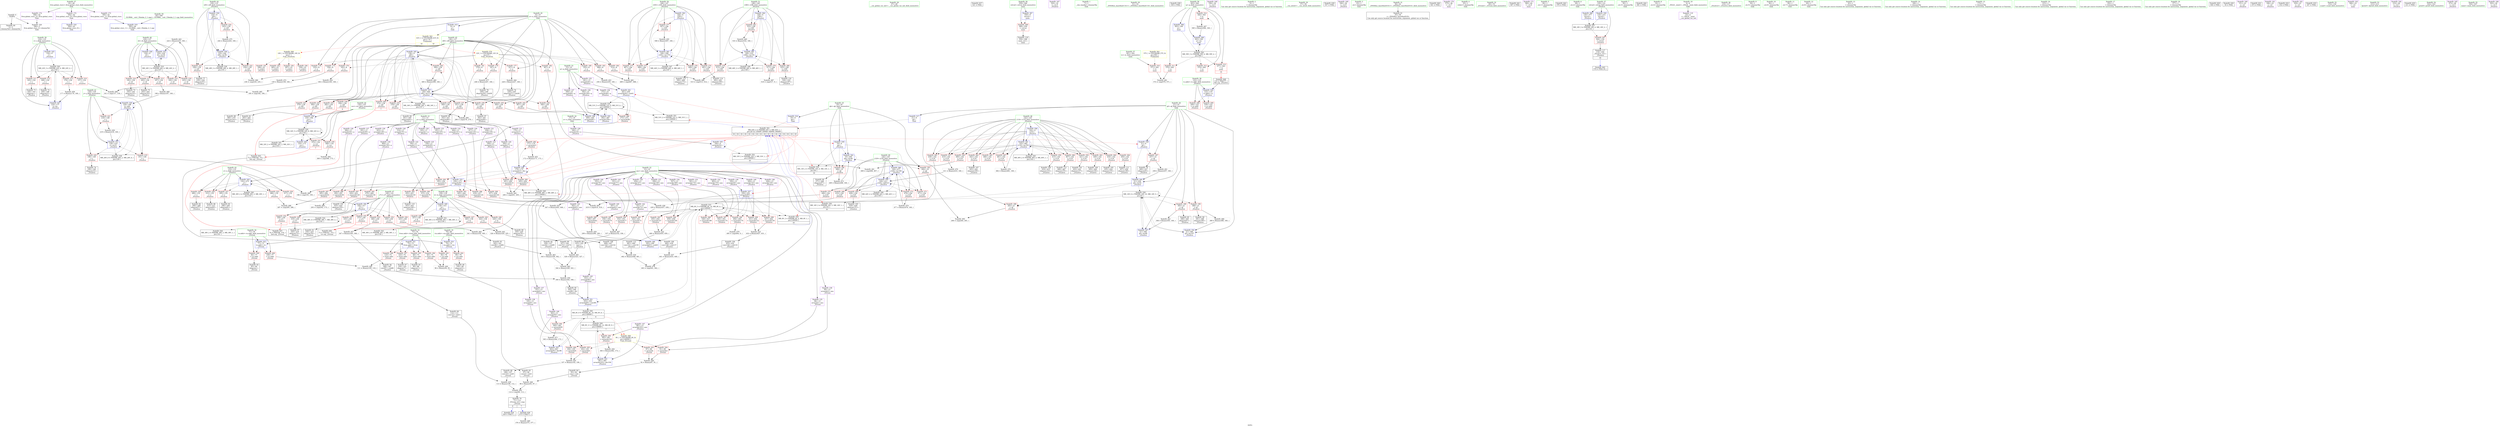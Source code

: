 digraph "SVFG" {
	label="SVFG";

	Node0x55bc0a6805f0 [shape=record,color=grey,label="{NodeID: 0\nNullPtr}"];
	Node0x55bc0a6805f0 -> Node0x55bc0a69fde0[style=solid];
	Node0x55bc0a6805f0 -> Node0x55bc0a6b0320[style=solid];
	Node0x55bc0a6b9090 [shape=record,color=grey,label="{NodeID: 443\n224 = Binary(223, 160, )\n}"];
	Node0x55bc0a6b9090 -> Node0x55bc0a6b0d10[style=solid];
	Node0x55bc0a6b23d0 [shape=record,color=blue,label="{NodeID: 360\n144\<--477\nj120\<--inc160\n_Z5solvei\n}"];
	Node0x55bc0a6b23d0 -> Node0x55bc0a6ad820[style=dashed];
	Node0x55bc0a6b23d0 -> Node0x55bc0a6ad8f0[style=dashed];
	Node0x55bc0a6b23d0 -> Node0x55bc0a6ad9c0[style=dashed];
	Node0x55bc0a6b23d0 -> Node0x55bc0a6ada90[style=dashed];
	Node0x55bc0a6b23d0 -> Node0x55bc0a6adb60[style=dashed];
	Node0x55bc0a6b23d0 -> Node0x55bc0a6b2300[style=dashed];
	Node0x55bc0a6b23d0 -> Node0x55bc0a6b23d0[style=dashed];
	Node0x55bc0a6b23d0 -> Node0x55bc0a6d1be0[style=dashed];
	Node0x55bc0a6adf70 [shape=record,color=red,label="{NodeID: 277\n507\<--146\n\<--i165\n_Z5solvei\n}"];
	Node0x55bc0a6adf70 -> Node0x55bc0a6ba290[style=solid];
	Node0x55bc0a6a1d20 [shape=record,color=red,label="{NodeID: 194\n538\<--25\n\<--stderr\n_Z5solvei\n}"];
	Node0x55bc0a69f610 [shape=record,color=black,label="{NodeID: 111\n457\<--456\nidxprom148\<--\n_Z5solvei\n}"];
	Node0x55bc0a67e6f0 [shape=record,color=green,label="{NodeID: 28\n47\<--48\n__cxx_global_var_init\<--__cxx_global_var_init_field_insensitive\n}"];
	Node0x55bc0a706d70 [shape=record,color=black,label="{NodeID: 637\n521 = PHI()\n}"];
	Node0x55bc0a6bba90 [shape=record,color=grey,label="{NodeID: 471\n365 = Binary(364, 173, )\n}"];
	Node0x55bc0a6bba90 -> Node0x55bc0a6b1d50[style=solid];
	Node0x55bc0a6af630 [shape=record,color=red,label="{NodeID: 305\n470\<--469\n\<--arrayidx156\n_Z5solvei\n}"];
	Node0x55bc0a6a33e0 [shape=record,color=red,label="{NodeID: 222\n234\<--130\n\<--i29\n_Z5solvei\n}"];
	Node0x55bc0a6a33e0 -> Node0x55bc0a6bc810[style=solid];
	Node0x55bc0a6a4e90 [shape=record,color=purple,label="{NodeID: 139\n250\<--13\narrayidx40\<--ans\n_Z5solvei\n}"];
	Node0x55bc0a6a4e90 -> Node0x55bc0a6b1120[style=solid];
	Node0x55bc0a69fa70 [shape=record,color=green,label="{NodeID: 56\n559\<--560\nretval\<--retval_field_insensitive\nmain\n}"];
	Node0x55bc0a69fa70 -> Node0x55bc0a6af970[style=solid];
	Node0x55bc0a69fa70 -> Node0x55bc0a6b2980[style=solid];
	Node0x55bc0a6b0de0 [shape=record,color=blue,label="{NodeID: 333\n230\<--173\narrayidx28\<--\n_Z5solvei\n}"];
	Node0x55bc0a6b0de0 -> Node0x55bc0a6ae790[style=dashed];
	Node0x55bc0a6b0de0 -> Node0x55bc0a6ae860[style=dashed];
	Node0x55bc0a6b0de0 -> Node0x55bc0a6aea00[style=dashed];
	Node0x55bc0a6b0de0 -> Node0x55bc0a6aeee0[style=dashed];
	Node0x55bc0a6b0de0 -> Node0x55bc0a6aefb0[style=dashed];
	Node0x55bc0a6b0de0 -> Node0x55bc0a6af220[style=dashed];
	Node0x55bc0a6b0de0 -> Node0x55bc0a6af2f0[style=dashed];
	Node0x55bc0a6b0de0 -> Node0x55bc0a6af3c0[style=dashed];
	Node0x55bc0a6b0de0 -> Node0x55bc0a6af630[style=dashed];
	Node0x55bc0a6b0de0 -> Node0x55bc0a6e26c0[style=dashed];
	Node0x55bc0a6ac980 [shape=record,color=red,label="{NodeID: 250\n325\<--140\n\<--j71\n_Z5solvei\n}"];
	Node0x55bc0a6ac980 -> Node0x55bc0a6b8f10[style=solid];
	Node0x55bc0a6a6550 [shape=record,color=purple,label="{NodeID: 167\n520\<--32\n\<--.str.4\n_Z5solvei\n}"];
	Node0x55bc0a6a11c0 [shape=record,color=black,label="{NodeID: 84\n301\<--300\nidxprom64\<--\n_Z5solvei\n}"];
	Node0x55bc0a67cb90 [shape=record,color=green,label="{NodeID: 1\n7\<--1\n__dso_handle\<--dummyObj\nGlob }"];
	Node0x55bc0a6b9210 [shape=record,color=grey,label="{NodeID: 444\n228 = Binary(227, 160, )\n}"];
	Node0x55bc0a6b9210 -> Node0x55bc0a6a0b40[style=solid];
	Node0x55bc0a6b24a0 [shape=record,color=blue,label="{NodeID: 361\n142\<--482\ni116\<--inc163\n_Z5solvei\n}"];
	Node0x55bc0a6b24a0 -> Node0x55bc0a6ace60[style=dashed];
	Node0x55bc0a6b24a0 -> Node0x55bc0a6acf30[style=dashed];
	Node0x55bc0a6b24a0 -> Node0x55bc0a6ad000[style=dashed];
	Node0x55bc0a6b24a0 -> Node0x55bc0a6ad0d0[style=dashed];
	Node0x55bc0a6b24a0 -> Node0x55bc0a6ad1a0[style=dashed];
	Node0x55bc0a6b24a0 -> Node0x55bc0a6ad270[style=dashed];
	Node0x55bc0a6b24a0 -> Node0x55bc0a6ad340[style=dashed];
	Node0x55bc0a6b24a0 -> Node0x55bc0a6ad410[style=dashed];
	Node0x55bc0a6b24a0 -> Node0x55bc0a6ad4e0[style=dashed];
	Node0x55bc0a6b24a0 -> Node0x55bc0a6ad5b0[style=dashed];
	Node0x55bc0a6b24a0 -> Node0x55bc0a6ad680[style=dashed];
	Node0x55bc0a6b24a0 -> Node0x55bc0a6ad750[style=dashed];
	Node0x55bc0a6b24a0 -> Node0x55bc0a6b24a0[style=dashed];
	Node0x55bc0a6b24a0 -> Node0x55bc0a6d1af0[style=dashed];
	Node0x55bc0a6ae040 [shape=record,color=red,label="{NodeID: 278\n513\<--148\n\<--i180\n_Z5solvei\n}"];
	Node0x55bc0a6ae040 -> Node0x55bc0a6aa200[style=solid];
	Node0x55bc0a6a1df0 [shape=record,color=red,label="{NodeID: 195\n88\<--75\n\<--from.addr\n_Z3visiii\n}"];
	Node0x55bc0a6a1df0 -> Node0x55bc0a6a00b0[style=solid];
	Node0x55bc0a69f6e0 [shape=record,color=black,label="{NodeID: 112\n461\<--460\nconv151\<--sub150\n_Z5solvei\n}"];
	Node0x55bc0a69f6e0 -> Node0x55bc0a6b8310[style=solid];
	Node0x55bc0a67e7f0 [shape=record,color=green,label="{NodeID: 29\n51\<--52\n_ZNSt8ios_base4InitC1Ev\<--_ZNSt8ios_base4InitC1Ev_field_insensitive\n}"];
	Node0x55bc0a706e40 [shape=record,color=black,label="{NodeID: 638\n530 = PHI()\n}"];
	Node0x55bc0a6bbc10 [shape=record,color=grey,label="{NodeID: 472\n159 = Binary(158, 160, )\n}"];
	Node0x55bc0a6bbc10 -> Node0x55bc0a6ab100[style=solid];
	Node0x55bc0a6af700 [shape=record,color=red,label="{NodeID: 306\n494\<--493\n\<--arrayidx170\n_Z5solvei\n}"];
	Node0x55bc0a6af700 -> Node0x55bc0a6bc690[style=solid];
	Node0x55bc0a6a34b0 [shape=record,color=red,label="{NodeID: 223\n238\<--130\n\<--i29\n_Z5solvei\n}"];
	Node0x55bc0a6a34b0 -> Node0x55bc0a6a0c10[style=solid];
	Node0x55bc0a6a4f60 [shape=record,color=purple,label="{NodeID: 140\n297\<--13\narrayidx62\<--ans\n_Z5solvei\n}"];
	Node0x55bc0a6a4f60 -> Node0x55bc0a6ae930[style=solid];
	Node0x55bc0a69fb40 [shape=record,color=green,label="{NodeID: 57\n561\<--562\ntc\<--tc_field_insensitive\nmain\n}"];
	Node0x55bc0a69fb40 -> Node0x55bc0a6afa40[style=solid];
	Node0x55bc0a6d28f0 [shape=record,color=black,label="{NodeID: 500\nMR_8V_9 = PHI(MR_8V_10, MR_8V_8, )\npts\{140000 \}\n|{|<s4>6}}"];
	Node0x55bc0a6d28f0 -> Node0x55bc0a6aed40[style=dashed];
	Node0x55bc0a6d28f0 -> Node0x55bc0a6b1d50[style=dashed];
	Node0x55bc0a6d28f0 -> Node0x55bc0a6d56b0[style=dashed];
	Node0x55bc0a6d28f0 -> Node0x55bc0a6dceb0[style=dashed];
	Node0x55bc0a6d28f0:s4 -> Node0x55bc0a6e6ff0[style=dashed,color=red];
	Node0x55bc0a6b0eb0 [shape=record,color=blue,label="{NodeID: 334\n130\<--9\ni29\<--\n_Z5solvei\n}"];
	Node0x55bc0a6b0eb0 -> Node0x55bc0a6a33e0[style=dashed];
	Node0x55bc0a6b0eb0 -> Node0x55bc0a6a34b0[style=dashed];
	Node0x55bc0a6b0eb0 -> Node0x55bc0a6a3580[style=dashed];
	Node0x55bc0a6b0eb0 -> Node0x55bc0a6b1050[style=dashed];
	Node0x55bc0a6b0eb0 -> Node0x55bc0a6decb0[style=dashed];
	Node0x55bc0a6aca50 [shape=record,color=red,label="{NodeID: 251\n333\<--140\n\<--j71\n_Z5solvei\n}"];
	Node0x55bc0a6aca50 -> Node0x55bc0a6a1770[style=solid];
	Node0x55bc0a6a6620 [shape=record,color=purple,label="{NodeID: 168\n536\<--34\n\<--.str.5\n_Z5solvei\n}"];
	Node0x55bc0a6a1290 [shape=record,color=black,label="{NodeID: 85\n308\<--305\nidxprom67\<--\n_Z5solvei\n}"];
	Node0x55bc0a67c5b0 [shape=record,color=green,label="{NodeID: 2\n9\<--1\n\<--dummyObj\nCan only get source location for instruction, argument, global var or function.}"];
	Node0x55bc0a6db5b0 [shape=record,color=black,label="{NodeID: 528\nMR_16V_6 = PHI(MR_16V_10, MR_16V_5, )\npts\{22 \}\n}"];
	Node0x55bc0a6db5b0 -> Node0x55bc0a6a76f0[style=dashed];
	Node0x55bc0a6db5b0 -> Node0x55bc0a6a77c0[style=dashed];
	Node0x55bc0a6db5b0 -> Node0x55bc0a6a7890[style=dashed];
	Node0x55bc0a6db5b0 -> Node0x55bc0a6b1940[style=dashed];
	Node0x55bc0a6db5b0 -> Node0x55bc0a6b1ef0[style=dashed];
	Node0x55bc0a6db5b0 -> Node0x55bc0a6db5b0[style=dashed];
	Node0x55bc0a6db5b0 -> Node0x55bc0a6dddb0[style=dashed];
	Node0x55bc0a6b9390 [shape=record,color=grey,label="{NodeID: 445\n107 = Binary(102, 106, )\n}"];
	Node0x55bc0a6b9390 -> Node0x55bc0a6a04c0[style=solid];
	Node0x55bc0a6b2570 [shape=record,color=blue,label="{NodeID: 362\n146\<--9\ni165\<--\n_Z5solvei\n}"];
	Node0x55bc0a6b2570 -> Node0x55bc0a6adc30[style=dashed];
	Node0x55bc0a6b2570 -> Node0x55bc0a6add00[style=dashed];
	Node0x55bc0a6b2570 -> Node0x55bc0a6addd0[style=dashed];
	Node0x55bc0a6b2570 -> Node0x55bc0a6adea0[style=dashed];
	Node0x55bc0a6b2570 -> Node0x55bc0a6adf70[style=dashed];
	Node0x55bc0a6b2570 -> Node0x55bc0a6b2640[style=dashed];
	Node0x55bc0a6b2570 -> Node0x55bc0a6d1cd0[style=dashed];
	Node0x55bc0a6ae110 [shape=record,color=red,label="{NodeID: 279\n517\<--148\n\<--i180\n_Z5solvei\n}"];
	Node0x55bc0a6ae110 -> Node0x55bc0a6aa380[style=solid];
	Node0x55bc0a6a1ec0 [shape=record,color=red,label="{NodeID: 196\n95\<--75\n\<--from.addr\n_Z3visiii\n}"];
	Node0x55bc0a6a1ec0 -> Node0x55bc0a6b9990[style=solid];
	Node0x55bc0a69f7b0 [shape=record,color=black,label="{NodeID: 113\n468\<--467\nidxprom155\<--\n_Z5solvei\n}"];
	Node0x55bc0a67e8f0 [shape=record,color=green,label="{NodeID: 30\n57\<--58\n__cxa_atexit\<--__cxa_atexit_field_insensitive\n}"];
	Node0x55bc0a706f10 [shape=record,color=black,label="{NodeID: 639\n537 = PHI()\n}"];
	Node0x55bc0a6bbd90 [shape=record,color=grey,label="{NodeID: 473\n269 = Binary(268, 160, )\n}"];
	Node0x55bc0a6bbd90 -> Node0x55bc0a6b1530[style=solid];
	Node0x55bc0a6af7d0 [shape=record,color=red,label="{NodeID: 307\n502\<--501\n\<--arrayidx174\n_Z5solvei\n}"];
	Node0x55bc0a6a3580 [shape=record,color=red,label="{NodeID: 224\n243\<--130\n\<--i29\n_Z5solvei\n}"];
	Node0x55bc0a6a3580 -> Node0x55bc0a6bc090[style=solid];
	Node0x55bc0a6a5030 [shape=record,color=purple,label="{NodeID: 141\n302\<--13\narrayidx65\<--ans\n_Z5solvei\n}"];
	Node0x55bc0a6a5030 -> Node0x55bc0a6b1870[style=solid];
	Node0x55bc0a69fc10 [shape=record,color=green,label="{NodeID: 58\n563\<--564\nq\<--q_field_insensitive\nmain\n}"];
	Node0x55bc0a69fc10 -> Node0x55bc0a6afb10[style=solid];
	Node0x55bc0a69fc10 -> Node0x55bc0a6afbe0[style=solid];
	Node0x55bc0a69fc10 -> Node0x55bc0a6afcb0[style=solid];
	Node0x55bc0a69fc10 -> Node0x55bc0a6afd80[style=solid];
	Node0x55bc0a69fc10 -> Node0x55bc0a6b2a50[style=solid];
	Node0x55bc0a69fc10 -> Node0x55bc0a6b2b20[style=solid];
	Node0x55bc0a6d2df0 [shape=record,color=black,label="{NodeID: 501\nMR_63V_2 = PHI(MR_63V_3, MR_63V_1, )\npts\{20 22 120000 140000 160000 180000 \}\n|{<s0>16|<s1>16|<s2>16|<s3>16|<s4>16|<s5>16|<s6>16|<s7>16|<s8>16|<s9>16|<s10>16|<s11>16|<s12>16|<s13>16|<s14>16|<s15>16|<s16>16}}"];
	Node0x55bc0a6d2df0:s0 -> Node0x55bc0a6ae380[style=dashed,color=red];
	Node0x55bc0a6d2df0:s1 -> Node0x55bc0a6ae450[style=dashed,color=red];
	Node0x55bc0a6d2df0:s2 -> Node0x55bc0a6ae520[style=dashed,color=red];
	Node0x55bc0a6d2df0:s3 -> Node0x55bc0a6ae5f0[style=dashed,color=red];
	Node0x55bc0a6d2df0:s4 -> Node0x55bc0a6b0830[style=dashed,color=red];
	Node0x55bc0a6d2df0:s5 -> Node0x55bc0a6b0de0[style=dashed,color=red];
	Node0x55bc0a6d2df0:s6 -> Node0x55bc0a6b0f80[style=dashed,color=red];
	Node0x55bc0a6d2df0:s7 -> Node0x55bc0a6b1120[style=dashed,color=red];
	Node0x55bc0a6d2df0:s8 -> Node0x55bc0a6b11f0[style=dashed,color=red];
	Node0x55bc0a6d2df0:s9 -> Node0x55bc0a6b12c0[style=dashed,color=red];
	Node0x55bc0a6d2df0:s10 -> Node0x55bc0a6b1460[style=dashed,color=red];
	Node0x55bc0a6d2df0:s11 -> Node0x55bc0a6dd8b0[style=dashed,color=red];
	Node0x55bc0a6d2df0:s12 -> Node0x55bc0a6dddb0[style=dashed,color=red];
	Node0x55bc0a6d2df0:s13 -> Node0x55bc0a6e26c0[style=dashed,color=red];
	Node0x55bc0a6d2df0:s14 -> Node0x55bc0a6e2bc0[style=dashed,color=red];
	Node0x55bc0a6d2df0:s15 -> Node0x55bc0a6e30c0[style=dashed,color=red];
	Node0x55bc0a6d2df0:s16 -> Node0x55bc0a6e35c0[style=dashed,color=red];
	Node0x55bc0a6b0f80 [shape=record,color=blue,label="{NodeID: 335\n240\<--9\narrayidx34\<--\n_Z5solvei\n}"];
	Node0x55bc0a6b0f80 -> Node0x55bc0a6b0f80[style=dashed];
	Node0x55bc0a6b0f80 -> Node0x55bc0a6e35c0[style=dashed];
	Node0x55bc0a6acb20 [shape=record,color=red,label="{NodeID: 252\n339\<--140\n\<--j71\n_Z5solvei\n}"];
	Node0x55bc0a6acb20 -> Node0x55bc0a6bb010[style=solid];
	Node0x55bc0a6a66f0 [shape=record,color=purple,label="{NodeID: 169\n540\<--36\n\<--.str.6\n_Z5solvei\n}"];
	Node0x55bc0a6a1360 [shape=record,color=black,label="{NodeID: 86\n313\<--312\nidxprom69\<--\n_Z5solvei\n}"];
	Node0x55bc0a67c640 [shape=record,color=green,label="{NodeID: 3\n23\<--1\n.str\<--dummyObj\nGlob }"];
	Node0x55bc0a6dbab0 [shape=record,color=black,label="{NodeID: 529\nMR_32V_5 = PHI(MR_32V_8, MR_32V_4, )\npts\{135 \}\n}"];
	Node0x55bc0a6dbab0 -> Node0x55bc0a6a3a60[style=dashed];
	Node0x55bc0a6dbab0 -> Node0x55bc0a6aba50[style=dashed];
	Node0x55bc0a6dbab0 -> Node0x55bc0a6b16d0[style=dashed];
	Node0x55bc0a6dbab0 -> Node0x55bc0a6b2090[style=dashed];
	Node0x55bc0a6dbab0 -> Node0x55bc0a6dbab0[style=dashed];
	Node0x55bc0a6dbab0 -> Node0x55bc0a6df6b0[style=dashed];
	Node0x55bc0a6b9510 [shape=record,color=grey,label="{NodeID: 446\n98 = Binary(93, 97, )\n}"];
	Node0x55bc0a6b9510 -> Node0x55bc0a6aac80[style=solid];
	Node0x55bc0a6b2640 [shape=record,color=blue,label="{NodeID: 363\n146\<--508\ni165\<--inc178\n_Z5solvei\n}"];
	Node0x55bc0a6b2640 -> Node0x55bc0a6adc30[style=dashed];
	Node0x55bc0a6b2640 -> Node0x55bc0a6add00[style=dashed];
	Node0x55bc0a6b2640 -> Node0x55bc0a6addd0[style=dashed];
	Node0x55bc0a6b2640 -> Node0x55bc0a6adea0[style=dashed];
	Node0x55bc0a6b2640 -> Node0x55bc0a6adf70[style=dashed];
	Node0x55bc0a6b2640 -> Node0x55bc0a6b2640[style=dashed];
	Node0x55bc0a6b2640 -> Node0x55bc0a6d1cd0[style=dashed];
	Node0x55bc0a6ae1e0 [shape=record,color=red,label="{NodeID: 280\n525\<--148\n\<--i180\n_Z5solvei\n}"];
	Node0x55bc0a6ae1e0 -> Node0x55bc0a6a3be0[style=solid];
	Node0x55bc0a6a1f90 [shape=record,color=red,label="{NodeID: 197\n103\<--75\n\<--from.addr\n_Z3visiii\n}"];
	Node0x55bc0a6a1f90 -> Node0x55bc0a6a03f0[style=solid];
	Node0x55bc0a69f880 [shape=record,color=black,label="{NodeID: 114\n492\<--491\nidxprom169\<--\n_Z5solvei\n}"];
	Node0x55bc0a67e9f0 [shape=record,color=green,label="{NodeID: 31\n56\<--62\n_ZNSt8ios_base4InitD1Ev\<--_ZNSt8ios_base4InitD1Ev_field_insensitive\n}"];
	Node0x55bc0a67e9f0 -> Node0x55bc0a69fee0[style=solid];
	Node0x55bc0a706fe0 [shape=record,color=black,label="{NodeID: 640\n541 = PHI()\n}"];
	Node0x55bc0a6bbf10 [shape=record,color=grey,label="{NodeID: 474\n477 = Binary(476, 160, )\n}"];
	Node0x55bc0a6bbf10 -> Node0x55bc0a6b23d0[style=solid];
	Node0x55bc0a6af8a0 [shape=record,color=red,label="{NodeID: 308\n528\<--527\n\<--arrayidx188\n_Z5solvei\n}"];
	Node0x55bc0a6a3650 [shape=record,color=red,label="{NodeID: 225\n286\<--132\n\<--z\n_Z5solvei\n}"];
	Node0x55bc0a6a3650 -> Node0x55bc0a6aa500[style=solid];
	Node0x55bc0a6a5100 [shape=record,color=purple,label="{NodeID: 142\n321\<--13\narrayidx73\<--ans\n_Z5solvei\n}"];
	Node0x55bc0a6a5100 -> Node0x55bc0a6aead0[style=solid];
	Node0x55bc0a69fce0 [shape=record,color=green,label="{NodeID: 59\n44\<--590\n_GLOBAL__sub_I_Romka_2_1.cpp\<--_GLOBAL__sub_I_Romka_2_1.cpp_field_insensitive\n}"];
	Node0x55bc0a69fce0 -> Node0x55bc0a6b0220[style=solid];
	Node0x55bc0a6d33b0 [shape=record,color=black,label="{NodeID: 502\nMR_59V_3 = PHI(MR_59V_4, MR_59V_2, )\npts\{564 \}\n}"];
	Node0x55bc0a6d33b0 -> Node0x55bc0a6afb10[style=dashed];
	Node0x55bc0a6d33b0 -> Node0x55bc0a6afbe0[style=dashed];
	Node0x55bc0a6d33b0 -> Node0x55bc0a6afcb0[style=dashed];
	Node0x55bc0a6d33b0 -> Node0x55bc0a6afd80[style=dashed];
	Node0x55bc0a6d33b0 -> Node0x55bc0a6b2b20[style=dashed];
	Node0x55bc0a6b1050 [shape=record,color=blue,label="{NodeID: 336\n130\<--244\ni29\<--inc36\n_Z5solvei\n}"];
	Node0x55bc0a6b1050 -> Node0x55bc0a6a33e0[style=dashed];
	Node0x55bc0a6b1050 -> Node0x55bc0a6a34b0[style=dashed];
	Node0x55bc0a6b1050 -> Node0x55bc0a6a3580[style=dashed];
	Node0x55bc0a6b1050 -> Node0x55bc0a6b1050[style=dashed];
	Node0x55bc0a6b1050 -> Node0x55bc0a6decb0[style=dashed];
	Node0x55bc0a6acbf0 [shape=record,color=red,label="{NodeID: 253\n346\<--140\n\<--j71\n_Z5solvei\n}"];
	Node0x55bc0a6acbf0 -> Node0x55bc0a6ba590[style=solid];
	Node0x55bc0a6a67c0 [shape=record,color=purple,label="{NodeID: 170\n575\<--38\n\<--.str.7\nmain\n}"];
	Node0x55bc0a6a1430 [shape=record,color=black,label="{NodeID: 87\n320\<--319\nidxprom72\<--\n_Z5solvei\n}"];
	Node0x55bc0a67c6d0 [shape=record,color=green,label="{NodeID: 4\n25\<--1\nstderr\<--dummyObj\nGlob }"];
	Node0x55bc0a6b9690 [shape=record,color=grey,label="{NodeID: 447\n585 = Binary(584, 160, )\n}"];
	Node0x55bc0a6b9690 -> Node0x55bc0a6b2b20[style=solid];
	Node0x55bc0a6b2710 [shape=record,color=blue,label="{NodeID: 364\n148\<--9\ni180\<--\n_Z5solvei\n}"];
	Node0x55bc0a6b2710 -> Node0x55bc0a6ae040[style=dashed];
	Node0x55bc0a6b2710 -> Node0x55bc0a6ae110[style=dashed];
	Node0x55bc0a6b2710 -> Node0x55bc0a6ae1e0[style=dashed];
	Node0x55bc0a6b2710 -> Node0x55bc0a6ae2b0[style=dashed];
	Node0x55bc0a6b2710 -> Node0x55bc0a6b27e0[style=dashed];
	Node0x55bc0a6b2710 -> Node0x55bc0a6e21f0[style=dashed];
	Node0x55bc0a6ae2b0 [shape=record,color=red,label="{NodeID: 281\n532\<--148\n\<--i180\n_Z5solvei\n}"];
	Node0x55bc0a6ae2b0 -> Node0x55bc0a6bb190[style=solid];
	Node0x55bc0a6a2060 [shape=record,color=red,label="{NodeID: 198\n110\<--75\n\<--from.addr\n_Z3visiii\n}"];
	Node0x55bc0a6a2060 -> Node0x55bc0a6b8c10[style=solid];
	Node0x55bc0a69f950 [shape=record,color=black,label="{NodeID: 115\n500\<--499\nidxprom173\<--\n_Z5solvei\n}"];
	Node0x55bc0a67eaf0 [shape=record,color=green,label="{NodeID: 32\n69\<--70\n_Z3visiii\<--_Z3visiii_field_insensitive\n}"];
	Node0x55bc0a7070b0 [shape=record,color=black,label="{NodeID: 641\n567 = PHI()\n}"];
	Node0x55bc0a6bc090 [shape=record,color=grey,label="{NodeID: 475\n244 = Binary(243, 160, )\n}"];
	Node0x55bc0a6bc090 -> Node0x55bc0a6b1050[style=solid];
	Node0x55bc0a6af970 [shape=record,color=red,label="{NodeID: 309\n588\<--559\n\<--retval\nmain\n}"];
	Node0x55bc0a6af970 -> Node0x55bc0a6a3d80[style=solid];
	Node0x55bc0a6a3720 [shape=record,color=red,label="{NodeID: 226\n289\<--132\n\<--z\n_Z5solvei\n}"];
	Node0x55bc0a6a3720 -> Node0x55bc0a6a1020[style=solid];
	Node0x55bc0a6a51d0 [shape=record,color=purple,label="{NodeID: 143\n331\<--13\narrayidx77\<--ans\n_Z5solvei\n}"];
	Node0x55bc0a6a51d0 -> Node0x55bc0a6aeba0[style=solid];
	Node0x55bc0a69fde0 [shape=record,color=black,label="{NodeID: 60\n2\<--3\ndummyVal\<--dummyVal\n}"];
	Node0x55bc0a6d38b0 [shape=record,color=black,label="{NodeID: 503\nMR_22V_3 = PHI(MR_22V_4, MR_22V_2, )\npts\{125 \}\n}"];
	Node0x55bc0a6d38b0 -> Node0x55bc0a6a2a20[style=dashed];
	Node0x55bc0a6d38b0 -> Node0x55bc0a6a2af0[style=dashed];
	Node0x55bc0a6d38b0 -> Node0x55bc0a6a2bc0[style=dashed];
	Node0x55bc0a6d38b0 -> Node0x55bc0a6a2c90[style=dashed];
	Node0x55bc0a6d38b0 -> Node0x55bc0a6b0900[style=dashed];
	Node0x55bc0a6b1120 [shape=record,color=blue,label="{NodeID: 337\n250\<--252\narrayidx40\<--\n_Z5solvei\n}"];
	Node0x55bc0a6b1120 -> Node0x55bc0a6af080[style=dashed];
	Node0x55bc0a6b1120 -> Node0x55bc0a6af150[style=dashed];
	Node0x55bc0a6b1120 -> Node0x55bc0a6af490[style=dashed];
	Node0x55bc0a6b1120 -> Node0x55bc0a6af560[style=dashed];
	Node0x55bc0a6b1120 -> Node0x55bc0a6af700[style=dashed];
	Node0x55bc0a6b1120 -> Node0x55bc0a6af7d0[style=dashed];
	Node0x55bc0a6b1120 -> Node0x55bc0a6af8a0[style=dashed];
	Node0x55bc0a6b1120 -> Node0x55bc0a6dceb0[style=dashed];
	Node0x55bc0a6b1120 -> Node0x55bc0a6e2bc0[style=dashed];
	Node0x55bc0a6accc0 [shape=record,color=red,label="{NodeID: 254\n358\<--140\n\<--j71\n_Z5solvei\n|{<s0>6}}"];
	Node0x55bc0a6accc0:s0 -> Node0x55bc0a707af0[style=solid,color=red];
	Node0x55bc0a6a6890 [shape=record,color=purple,label="{NodeID: 171\n580\<--40\n\<--.str.8\nmain\n}"];
	Node0x55bc0a6a1500 [shape=record,color=black,label="{NodeID: 88\n323\<--322\nconv\<--\n_Z5solvei\n}"];
	Node0x55bc0a6a1500 -> Node0x55bc0a6bab90[style=solid];
	Node0x55bc0a67c760 [shape=record,color=green,label="{NodeID: 5\n26\<--1\n.str.1\<--dummyObj\nGlob }"];
	Node0x55bc0a6dc4b0 [shape=record,color=black,label="{NodeID: 531\nMR_36V_4 = PHI(MR_36V_7, MR_36V_3, )\npts\{139 \}\n}"];
	Node0x55bc0a6dc4b0 -> Node0x55bc0a6b1ae0[style=dashed];
	Node0x55bc0a6dc4b0 -> Node0x55bc0a6dc4b0[style=dashed];
	Node0x55bc0a6dc4b0 -> Node0x55bc0a6e00b0[style=dashed];
	Node0x55bc0a6b9810 [shape=record,color=grey,label="{NodeID: 448\n92 = Binary(87, 91, )\n}"];
	Node0x55bc0a6b9810 -> Node0x55bc0a6a0180[style=solid];
	Node0x55bc0a6b27e0 [shape=record,color=blue,label="{NodeID: 365\n148\<--533\ni180\<--inc191\n_Z5solvei\n}"];
	Node0x55bc0a6b27e0 -> Node0x55bc0a6ae040[style=dashed];
	Node0x55bc0a6b27e0 -> Node0x55bc0a6ae110[style=dashed];
	Node0x55bc0a6b27e0 -> Node0x55bc0a6ae1e0[style=dashed];
	Node0x55bc0a6b27e0 -> Node0x55bc0a6ae2b0[style=dashed];
	Node0x55bc0a6b27e0 -> Node0x55bc0a6b27e0[style=dashed];
	Node0x55bc0a6b27e0 -> Node0x55bc0a6e21f0[style=dashed];
	Node0x55bc0a6ae380 [shape=record,color=red,label="{NodeID: 282\n171\<--170\n\<--arrayidx3\n_Z5solvei\n}"];
	Node0x55bc0a6ae380 -> Node0x55bc0a6b9e10[style=solid];
	Node0x55bc0a6a2130 [shape=record,color=red,label="{NodeID: 199\n84\<--77\n\<--to.addr\n_Z3visiii\n}"];
	Node0x55bc0a6a2130 -> Node0x55bc0a69ffe0[style=solid];
	Node0x55bc0a6a3be0 [shape=record,color=black,label="{NodeID: 116\n526\<--525\nidxprom187\<--\n_Z5solvei\n}"];
	Node0x55bc0a67ebf0 [shape=record,color=green,label="{NodeID: 33\n75\<--76\nfrom.addr\<--from.addr_field_insensitive\n_Z3visiii\n}"];
	Node0x55bc0a67ebf0 -> Node0x55bc0a6a1df0[style=solid];
	Node0x55bc0a67ebf0 -> Node0x55bc0a6a1ec0[style=solid];
	Node0x55bc0a67ebf0 -> Node0x55bc0a6a1f90[style=solid];
	Node0x55bc0a67ebf0 -> Node0x55bc0a6a2060[style=solid];
	Node0x55bc0a67ebf0 -> Node0x55bc0a6b0420[style=solid];
	Node0x55bc0a707210 [shape=record,color=black,label="{NodeID: 642\n576 = PHI()\n}"];
	Node0x55bc0a6bc210 [shape=record,color=grey,label="{NodeID: 476\n482 = Binary(481, 160, )\n}"];
	Node0x55bc0a6bc210 -> Node0x55bc0a6b24a0[style=solid];
	Node0x55bc0a6afa40 [shape=record,color=red,label="{NodeID: 310\n571\<--561\n\<--tc\nmain\n}"];
	Node0x55bc0a6afa40 -> Node0x55bc0a6a9a80[style=solid];
	Node0x55bc0a6a37f0 [shape=record,color=red,label="{NodeID: 227\n295\<--132\n\<--z\n_Z5solvei\n}"];
	Node0x55bc0a6a37f0 -> Node0x55bc0a6a10f0[style=solid];
	Node0x55bc0a6a52a0 [shape=record,color=purple,label="{NodeID: 144\n335\<--13\narrayidx79\<--ans\n_Z5solvei\n}"];
	Node0x55bc0a6a52a0 -> Node0x55bc0a6aec70[style=solid];
	Node0x55bc0a69fee0 [shape=record,color=black,label="{NodeID: 61\n55\<--56\n\<--_ZNSt8ios_base4InitD1Ev\nCan only get source location for instruction, argument, global var or function.}"];
	Node0x55bc0a6b11f0 [shape=record,color=blue,label="{NodeID: 338\n21\<--9\nqf\<--\n_Z5solvei\n}"];
	Node0x55bc0a6b11f0 -> Node0x55bc0a6a7620[style=dashed];
	Node0x55bc0a6b11f0 -> Node0x55bc0a6b1390[style=dashed];
	Node0x55bc0a6acd90 [shape=record,color=red,label="{NodeID: 255\n373\<--140\n\<--j71\n_Z5solvei\n|{<s0>7}}"];
	Node0x55bc0a6acd90:s0 -> Node0x55bc0a707850[style=solid,color=red];
	Node0x55bc0a6a6960 [shape=record,color=purple,label="{NodeID: 172\n594\<--42\nllvm.global_ctors_0\<--llvm.global_ctors\nGlob }"];
	Node0x55bc0a6a6960 -> Node0x55bc0a6b0120[style=solid];
	Node0x55bc0a6a15d0 [shape=record,color=black,label="{NodeID: 89\n327\<--326\nconv75\<--sub74\n_Z5solvei\n}"];
	Node0x55bc0a6a15d0 -> Node0x55bc0a6bab90[style=solid];
	Node0x55bc0a67f390 [shape=record,color=green,label="{NodeID: 6\n28\<--1\n.str.2\<--dummyObj\nGlob }"];
	Node0x55bc0a6dc9b0 [shape=record,color=black,label="{NodeID: 532\nMR_38V_4 = PHI(MR_38V_7, MR_38V_3, )\npts\{141 \}\n}"];
	Node0x55bc0a6dc9b0 -> Node0x55bc0a6b1bb0[style=dashed];
	Node0x55bc0a6dc9b0 -> Node0x55bc0a6dc9b0[style=dashed];
	Node0x55bc0a6dc9b0 -> Node0x55bc0a6d15f0[style=dashed];
	Node0x55bc0a6b9990 [shape=record,color=grey,label="{NodeID: 449\n96 = Binary(94, 95, )\n}"];
	Node0x55bc0a6b9990 -> Node0x55bc0a6a0250[style=solid];
	Node0x55bc0a6b28b0 [shape=record,color=blue,label="{NodeID: 366\n120\<--377\nretval\<--\n_Z5solvei\n}"];
	Node0x55bc0a6b28b0 -> Node0x55bc0a6de2b0[style=dashed];
	Node0x55bc0a6ae450 [shape=record,color=red,label="{NodeID: 283\n195\<--194\n\<--arrayidx11\n_Z5solvei\n}"];
	Node0x55bc0a6ae450 -> Node0x55bc0a6a9f00[style=solid];
	Node0x55bc0a6a2200 [shape=record,color=red,label="{NodeID: 200\n109\<--77\n\<--to.addr\n_Z3visiii\n}"];
	Node0x55bc0a6a2200 -> Node0x55bc0a6b8c10[style=solid];
	Node0x55bc0a6a3cb0 [shape=record,color=black,label="{NodeID: 117\n118\<--544\n_Z5solvei_ret\<--\n_Z5solvei\n|{<s0>16}}"];
	Node0x55bc0a6a3cb0:s0 -> Node0x55bc0a707310[style=solid,color=blue];
	Node0x55bc0a67ecc0 [shape=record,color=green,label="{NodeID: 34\n77\<--78\nto.addr\<--to.addr_field_insensitive\n_Z3visiii\n}"];
	Node0x55bc0a67ecc0 -> Node0x55bc0a6a2130[style=solid];
	Node0x55bc0a67ecc0 -> Node0x55bc0a6a2200[style=solid];
	Node0x55bc0a67ecc0 -> Node0x55bc0a6b04f0[style=solid];
	Node0x55bc0a707310 [shape=record,color=black,label="{NodeID: 643\n578 = PHI(118, )\n}"];
	Node0x55bc0a6bc390 [shape=record,color=grey,label="{NodeID: 477\n248 = Binary(247, 160, )\n}"];
	Node0x55bc0a6bc390 -> Node0x55bc0a6a0ce0[style=solid];
	Node0x55bc0a6afb10 [shape=record,color=red,label="{NodeID: 311\n570\<--563\n\<--q\nmain\n}"];
	Node0x55bc0a6afb10 -> Node0x55bc0a6a9a80[style=solid];
	Node0x55bc0a6a38c0 [shape=record,color=red,label="{NodeID: 228\n312\<--132\n\<--z\n_Z5solvei\n}"];
	Node0x55bc0a6a38c0 -> Node0x55bc0a6a1360[style=solid];
	Node0x55bc0a6a5370 [shape=record,color=purple,label="{NodeID: 145\n353\<--13\narrayidx90\<--ans\n_Z5solvei\n}"];
	Node0x55bc0a6a5370 -> Node0x55bc0a6b1c80[style=solid];
	Node0x55bc0a69ffe0 [shape=record,color=black,label="{NodeID: 62\n85\<--84\nidxprom\<--\n_Z3visiii\n}"];
	Node0x55bc0a6b12c0 [shape=record,color=blue,label="{NodeID: 339\n19\<--9\nqb\<--\n_Z5solvei\n}"];
	Node0x55bc0a6b12c0 -> Node0x55bc0a6a7480[style=dashed];
	Node0x55bc0a6b12c0 -> Node0x55bc0a6a7550[style=dashed];
	Node0x55bc0a6b12c0 -> Node0x55bc0a6b1530[style=dashed];
	Node0x55bc0a6b12c0 -> Node0x55bc0a6dd8b0[style=dashed];
	Node0x55bc0a6ace60 [shape=record,color=red,label="{NodeID: 256\n406\<--142\n\<--i116\n_Z5solvei\n}"];
	Node0x55bc0a6ace60 -> Node0x55bc0a6aa980[style=solid];
	Node0x55bc0a6a6a60 [shape=record,color=purple,label="{NodeID: 173\n595\<--42\nllvm.global_ctors_1\<--llvm.global_ctors\nGlob }"];
	Node0x55bc0a6a6a60 -> Node0x55bc0a6b0220[style=solid];
	Node0x55bc0a6a16a0 [shape=record,color=black,label="{NodeID: 90\n330\<--329\nidxprom76\<--\n_Z5solvei\n}"];
	Node0x55bc0a67f420 [shape=record,color=green,label="{NodeID: 7\n30\<--1\n.str.3\<--dummyObj\nGlob }"];
	Node0x55bc0a6dceb0 [shape=record,color=black,label="{NodeID: 533\nMR_8V_5 = PHI(MR_8V_14, MR_8V_4, )\npts\{140000 \}\n}"];
	Node0x55bc0a6dceb0 -> Node0x55bc0a6ae930[style=dashed];
	Node0x55bc0a6dceb0 -> Node0x55bc0a6aead0[style=dashed];
	Node0x55bc0a6dceb0 -> Node0x55bc0a6aeba0[style=dashed];
	Node0x55bc0a6dceb0 -> Node0x55bc0a6aec70[style=dashed];
	Node0x55bc0a6dceb0 -> Node0x55bc0a6af080[style=dashed];
	Node0x55bc0a6dceb0 -> Node0x55bc0a6af150[style=dashed];
	Node0x55bc0a6dceb0 -> Node0x55bc0a6af490[style=dashed];
	Node0x55bc0a6dceb0 -> Node0x55bc0a6af560[style=dashed];
	Node0x55bc0a6dceb0 -> Node0x55bc0a6af700[style=dashed];
	Node0x55bc0a6dceb0 -> Node0x55bc0a6af7d0[style=dashed];
	Node0x55bc0a6dceb0 -> Node0x55bc0a6af8a0[style=dashed];
	Node0x55bc0a6dceb0 -> Node0x55bc0a6b1870[style=dashed];
	Node0x55bc0a6dceb0 -> Node0x55bc0a6b1c80[style=dashed];
	Node0x55bc0a6dceb0 -> Node0x55bc0a6dceb0[style=dashed];
	Node0x55bc0a6dceb0 -> Node0x55bc0a6e2bc0[style=dashed];
	Node0x55bc0a6b9b10 [shape=record,color=grey,label="{NodeID: 450\n383 = Binary(382, 173, )\n}"];
	Node0x55bc0a6b9b10 -> Node0x55bc0a6b1e20[style=solid];
	Node0x55bc0a6b2980 [shape=record,color=blue,label="{NodeID: 367\n559\<--9\nretval\<--\nmain\n}"];
	Node0x55bc0a6b2980 -> Node0x55bc0a6af970[style=dashed];
	Node0x55bc0a6ae520 [shape=record,color=red,label="{NodeID: 284\n201\<--200\n\<--arrayidx15\n_Z5solvei\n}"];
	Node0x55bc0a6ae520 -> Node0x55bc0a6aab00[style=solid];
	Node0x55bc0a6a22d0 [shape=record,color=red,label="{NodeID: 201\n94\<--79\n\<--via.addr\n_Z3visiii\n}"];
	Node0x55bc0a6a22d0 -> Node0x55bc0a6b9990[style=solid];
	Node0x55bc0a6a3d80 [shape=record,color=black,label="{NodeID: 118\n558\<--588\nmain_ret\<--\nmain\n}"];
	Node0x55bc0a67ed90 [shape=record,color=green,label="{NodeID: 35\n79\<--80\nvia.addr\<--via.addr_field_insensitive\n_Z3visiii\n}"];
	Node0x55bc0a67ed90 -> Node0x55bc0a6a22d0[style=solid];
	Node0x55bc0a67ed90 -> Node0x55bc0a6a23a0[style=solid];
	Node0x55bc0a67ed90 -> Node0x55bc0a6b05c0[style=solid];
	Node0x55bc0a7074b0 [shape=record,color=black,label="{NodeID: 644\n581 = PHI()\n}"];
	Node0x55bc0a6e68e0 [shape=record,color=yellow,style=double,label="{NodeID: 561\n57V_1 = ENCHI(MR_57V_0)\npts\{562 \}\nFun[main]}"];
	Node0x55bc0a6e68e0 -> Node0x55bc0a6afa40[style=dashed];
	Node0x55bc0a6bc510 [shape=record,color=grey,label="{NodeID: 478\n463 = cmp(441, 462, )\n}"];
	Node0x55bc0a6afbe0 [shape=record,color=red,label="{NodeID: 312\n574\<--563\n\<--q\nmain\n}"];
	Node0x55bc0a6a3990 [shape=record,color=red,label="{NodeID: 229\n317\<--132\n\<--z\n_Z5solvei\n}"];
	Node0x55bc0a6a3990 -> Node0x55bc0a6b1bb0[style=solid];
	Node0x55bc0a6a5440 [shape=record,color=purple,label="{NodeID: 146\n363\<--13\narrayidx95\<--ans\n_Z5solvei\n}"];
	Node0x55bc0a6a5440 -> Node0x55bc0a6aed40[style=solid];
	Node0x55bc0a6a5440 -> Node0x55bc0a6b1d50[style=solid];
	Node0x55bc0a6a00b0 [shape=record,color=black,label="{NodeID: 63\n89\<--88\nidxprom1\<--\n_Z3visiii\n}"];
	Node0x55bc0a6b1390 [shape=record,color=blue,label="{NodeID: 340\n21\<--258\nqf\<--inc42\n_Z5solvei\n}"];
	Node0x55bc0a6b1390 -> Node0x55bc0a6a76f0[style=dashed];
	Node0x55bc0a6b1390 -> Node0x55bc0a6db5b0[style=dashed];
	Node0x55bc0a6b1390 -> Node0x55bc0a6dddb0[style=dashed];
	Node0x55bc0a6acf30 [shape=record,color=red,label="{NodeID: 257\n410\<--142\n\<--i116\n_Z5solvei\n}"];
	Node0x55bc0a6acf30 -> Node0x55bc0a6bb910[style=solid];
	Node0x55bc0a6a6b60 [shape=record,color=purple,label="{NodeID: 174\n596\<--42\nllvm.global_ctors_2\<--llvm.global_ctors\nGlob }"];
	Node0x55bc0a6a6b60 -> Node0x55bc0a6b0320[style=solid];
	Node0x55bc0a6a1770 [shape=record,color=black,label="{NodeID: 91\n334\<--333\nidxprom78\<--\n_Z5solvei\n}"];
	Node0x55bc0a67f4b0 [shape=record,color=green,label="{NodeID: 8\n32\<--1\n.str.4\<--dummyObj\nGlob }"];
	Node0x55bc0a6dd3b0 [shape=record,color=black,label="{NodeID: 534\nMR_51V_5 = PHI(MR_51V_9, MR_51V_4, )\npts\{160000 \}\n}"];
	Node0x55bc0a6dd3b0 -> Node0x55bc0a6ae6c0[style=dashed];
	Node0x55bc0a6dd3b0 -> Node0x55bc0a6b1a10[style=dashed];
	Node0x55bc0a6dd3b0 -> Node0x55bc0a6b1fc0[style=dashed];
	Node0x55bc0a6dd3b0 -> Node0x55bc0a6dd3b0[style=dashed];
	Node0x55bc0a6dd3b0 -> Node0x55bc0a6e30c0[style=dashed];
	Node0x55bc0a6b9c90 [shape=record,color=grey,label="{NodeID: 451\n258 = Binary(257, 160, )\n}"];
	Node0x55bc0a6b9c90 -> Node0x55bc0a6b1390[style=solid];
	Node0x55bc0a6b2a50 [shape=record,color=blue,label="{NodeID: 368\n563\<--160\nq\<--\nmain\n}"];
	Node0x55bc0a6b2a50 -> Node0x55bc0a6d33b0[style=dashed];
	Node0x55bc0a6ae5f0 [shape=record,color=red,label="{NodeID: 285\n205\<--204\n\<--arrayidx17\n_Z5solvei\n}"];
	Node0x55bc0a6ae5f0 -> Node0x55bc0a6aab00[style=solid];
	Node0x55bc0a6a23a0 [shape=record,color=red,label="{NodeID: 202\n99\<--79\n\<--via.addr\n_Z3visiii\n}"];
	Node0x55bc0a6a23a0 -> Node0x55bc0a6a0320[style=solid];
	Node0x55bc0a6a3e50 [shape=record,color=purple,label="{NodeID: 119\n53\<--4\n\<--_ZStL8__ioinit\n__cxx_global_var_init\n}"];
	Node0x55bc0a67ee60 [shape=record,color=green,label="{NodeID: 36\n116\<--117\n_Z5solvei\<--_Z5solvei_field_insensitive\n}"];
	Node0x55bc0a707580 [shape=record,color=black,label="{NodeID: 645\n72 = PHI(356, 372, )\n0th arg _Z3visiii }"];
	Node0x55bc0a707580 -> Node0x55bc0a6b0420[style=solid];
	Node0x55bc0a6bc690 [shape=record,color=grey,label="{NodeID: 479\n495 = cmp(494, 9, )\n}"];
	Node0x55bc0a6afcb0 [shape=record,color=red,label="{NodeID: 313\n577\<--563\n\<--q\nmain\n|{<s0>16}}"];
	Node0x55bc0a6afcb0:s0 -> Node0x55bc0a707df0[style=solid,color=red];
	Node0x55bc0a6a3a60 [shape=record,color=red,label="{NodeID: 230\n368\<--134\n\<--cur\n_Z5solvei\n}"];
	Node0x55bc0a6a3a60 -> Node0x55bc0a6aae00[style=solid];
	Node0x55bc0a6a5510 [shape=record,color=purple,label="{NodeID: 147\n381\<--13\narrayidx103\<--ans\n_Z5solvei\n}"];
	Node0x55bc0a6a5510 -> Node0x55bc0a6aee10[style=solid];
	Node0x55bc0a6a5510 -> Node0x55bc0a6b1e20[style=solid];
	Node0x55bc0a6a0180 [shape=record,color=black,label="{NodeID: 64\n93\<--92\nconv\<--sub\n_Z3visiii\n}"];
	Node0x55bc0a6a0180 -> Node0x55bc0a6b9510[style=solid];
	Node0x55bc0a6b1460 [shape=record,color=blue,label="{NodeID: 341\n261\<--256\narrayidx44\<--sub41\n_Z5solvei\n}"];
	Node0x55bc0a6b1460 -> Node0x55bc0a6ae6c0[style=dashed];
	Node0x55bc0a6b1460 -> Node0x55bc0a6dd3b0[style=dashed];
	Node0x55bc0a6b1460 -> Node0x55bc0a6e30c0[style=dashed];
	Node0x55bc0a6ad000 [shape=record,color=red,label="{NodeID: 258\n415\<--142\n\<--i116\n_Z5solvei\n}"];
	Node0x55bc0a6ad000 -> Node0x55bc0a69ed20[style=solid];
	Node0x55bc0a6a6c60 [shape=record,color=red,label="{NodeID: 175\n158\<--8\n\<--n\n_Z5solvei\n}"];
	Node0x55bc0a6a6c60 -> Node0x55bc0a6bbc10[style=solid];
	Node0x55bc0a6a1840 [shape=record,color=black,label="{NodeID: 92\n338\<--337\nconv81\<--sub80\n_Z5solvei\n}"];
	Node0x55bc0a6a1840 -> Node0x55bc0a6bae90[style=solid];
	Node0x55bc0a67f540 [shape=record,color=green,label="{NodeID: 9\n34\<--1\n.str.5\<--dummyObj\nGlob }"];
	Node0x55bc0a6dd8b0 [shape=record,color=black,label="{NodeID: 535\nMR_14V_2 = PHI(MR_14V_4, MR_14V_1, )\npts\{20 \}\n|{<s0>16}}"];
	Node0x55bc0a6dd8b0:s0 -> Node0x55bc0a6d2df0[style=dashed,color=blue];
	Node0x55bc0a6b9e10 [shape=record,color=grey,label="{NodeID: 452\n172 = Binary(171, 173, )\n}"];
	Node0x55bc0a6b9e10 -> Node0x55bc0a6b0830[style=solid];
	Node0x55bc0a6b2b20 [shape=record,color=blue,label="{NodeID: 369\n563\<--585\nq\<--inc\nmain\n}"];
	Node0x55bc0a6b2b20 -> Node0x55bc0a6d33b0[style=dashed];
	Node0x55bc0a6ae6c0 [shape=record,color=red,label="{NodeID: 286\n273\<--272\n\<--arrayidx48\n_Z5solvei\n}"];
	Node0x55bc0a6ae6c0 -> Node0x55bc0a6b1600[style=solid];
	Node0x55bc0a6a2470 [shape=record,color=red,label="{NodeID: 203\n87\<--86\n\<--arrayidx\n_Z3visiii\n}"];
	Node0x55bc0a6a2470 -> Node0x55bc0a6b9810[style=solid];
	Node0x55bc0a6a3f20 [shape=record,color=purple,label="{NodeID: 120\n165\<--11\narrayidx\<--a\n_Z5solvei\n}"];
	Node0x55bc0a67ef60 [shape=record,color=green,label="{NodeID: 37\n120\<--121\nretval\<--retval_field_insensitive\n_Z5solvei\n}"];
	Node0x55bc0a67ef60 -> Node0x55bc0a6a27b0[style=solid];
	Node0x55bc0a67ef60 -> Node0x55bc0a6b0b70[style=solid];
	Node0x55bc0a67ef60 -> Node0x55bc0a6b28b0[style=solid];
	Node0x55bc0a707850 [shape=record,color=black,label="{NodeID: 646\n73 = PHI(357, 373, )\n1st arg _Z3visiii }"];
	Node0x55bc0a707850 -> Node0x55bc0a6b04f0[style=solid];
	Node0x55bc0a6e6aa0 [shape=record,color=yellow,style=double,label="{NodeID: 563\n61V_1 = ENCHI(MR_61V_0)\npts\{1 10 \}\nFun[main]|{<s0>16|<s1>16}}"];
	Node0x55bc0a6e6aa0:s0 -> Node0x55bc0a6e70d0[style=dashed,color=red];
	Node0x55bc0a6e6aa0:s1 -> Node0x55bc0a6e71e0[style=dashed,color=red];
	Node0x55bc0a6bc810 [shape=record,color=grey,label="{NodeID: 480\n236 = cmp(234, 235, )\n}"];
	Node0x55bc0a6afd80 [shape=record,color=red,label="{NodeID: 314\n584\<--563\n\<--q\nmain\n}"];
	Node0x55bc0a6afd80 -> Node0x55bc0a6b9690[style=solid];
	Node0x55bc0a6aba50 [shape=record,color=red,label="{NodeID: 231\n372\<--134\n\<--cur\n_Z5solvei\n|{<s0>7}}"];
	Node0x55bc0a6aba50:s0 -> Node0x55bc0a707580[style=solid,color=red];
	Node0x55bc0a6a55e0 [shape=record,color=purple,label="{NodeID: 148\n426\<--13\narrayidx130\<--ans\n_Z5solvei\n}"];
	Node0x55bc0a6a55e0 -> Node0x55bc0a6af080[style=solid];
	Node0x55bc0a6a0250 [shape=record,color=black,label="{NodeID: 65\n97\<--96\nconv4\<--sub3\n_Z3visiii\n}"];
	Node0x55bc0a6a0250 -> Node0x55bc0a6b9510[style=solid];
	Node0x55bc0a6b1530 [shape=record,color=blue,label="{NodeID: 342\n19\<--269\nqb\<--inc46\n_Z5solvei\n}"];
	Node0x55bc0a6b1530 -> Node0x55bc0a6a7480[style=dashed];
	Node0x55bc0a6b1530 -> Node0x55bc0a6a7550[style=dashed];
	Node0x55bc0a6b1530 -> Node0x55bc0a6b1530[style=dashed];
	Node0x55bc0a6b1530 -> Node0x55bc0a6dd8b0[style=dashed];
	Node0x55bc0a6ad0d0 [shape=record,color=red,label="{NodeID: 259\n421\<--142\n\<--i116\n_Z5solvei\n}"];
	Node0x55bc0a6ad0d0 -> Node0x55bc0a69edf0[style=solid];
	Node0x55bc0a6a6d30 [shape=record,color=red,label="{NodeID: 176\n183\<--8\n\<--n\n_Z5solvei\n}"];
	Node0x55bc0a6a6d30 -> Node0x55bc0a6ba110[style=solid];
	Node0x55bc0a6a1910 [shape=record,color=black,label="{NodeID: 93\n342\<--341\nconv83\<--sub82\n_Z5solvei\n}"];
	Node0x55bc0a6a1910 -> Node0x55bc0a6bae90[style=solid];
	Node0x55bc0a67f5d0 [shape=record,color=green,label="{NodeID: 10\n36\<--1\n.str.6\<--dummyObj\nGlob }"];
	Node0x55bc0a6dddb0 [shape=record,color=black,label="{NodeID: 536\nMR_16V_2 = PHI(MR_16V_5, MR_16V_1, )\npts\{22 \}\n|{<s0>16}}"];
	Node0x55bc0a6dddb0:s0 -> Node0x55bc0a6d2df0[style=dashed,color=blue];
	Node0x55bc0a6b9f90 [shape=record,color=grey,label="{NodeID: 453\n256 = Binary(255, 160, )\n}"];
	Node0x55bc0a6b9f90 -> Node0x55bc0a6b1460[style=solid];
	Node0x55bc0a6ae790 [shape=record,color=red,label="{NodeID: 287\n285\<--284\n\<--arrayidx54\n_Z5solvei\n}"];
	Node0x55bc0a6ae790 -> Node0x55bc0a6aa500[style=solid];
	Node0x55bc0a6a2540 [shape=record,color=red,label="{NodeID: 204\n91\<--90\n\<--arrayidx2\n_Z3visiii\n}"];
	Node0x55bc0a6a2540 -> Node0x55bc0a6b9810[style=solid];
	Node0x55bc0a6a3ff0 [shape=record,color=purple,label="{NodeID: 121\n170\<--11\narrayidx3\<--a\n_Z5solvei\n}"];
	Node0x55bc0a6a3ff0 -> Node0x55bc0a6ae380[style=solid];
	Node0x55bc0a6a3ff0 -> Node0x55bc0a6b0830[style=solid];
	Node0x55bc0a67f030 [shape=record,color=green,label="{NodeID: 38\n122\<--123\ntc.addr\<--tc.addr_field_insensitive\n_Z5solvei\n}"];
	Node0x55bc0a67f030 -> Node0x55bc0a6a2880[style=solid];
	Node0x55bc0a67f030 -> Node0x55bc0a6a2950[style=solid];
	Node0x55bc0a67f030 -> Node0x55bc0a6b0690[style=solid];
	Node0x55bc0a707af0 [shape=record,color=black,label="{NodeID: 647\n74 = PHI(358, 374, )\n2nd arg _Z3visiii }"];
	Node0x55bc0a707af0 -> Node0x55bc0a6b05c0[style=solid];
	Node0x55bc0a6a9a80 [shape=record,color=grey,label="{NodeID: 481\n572 = cmp(570, 571, )\n}"];
	Node0x55bc0a6afe50 [shape=record,color=blue,label="{NodeID: 315\n8\<--9\nn\<--\nGlob }"];
	Node0x55bc0a6afe50 -> Node0x55bc0a6e6aa0[style=dashed];
	Node0x55bc0a6abae0 [shape=record,color=red,label="{NodeID: 232\n278\<--136\n\<--i49\n_Z5solvei\n}"];
	Node0x55bc0a6abae0 -> Node0x55bc0a6aa800[style=solid];
	Node0x55bc0a6a56b0 [shape=record,color=purple,label="{NodeID: 149\n430\<--13\narrayidx132\<--ans\n_Z5solvei\n}"];
	Node0x55bc0a6a56b0 -> Node0x55bc0a6af150[style=solid];
	Node0x55bc0a6a0320 [shape=record,color=black,label="{NodeID: 66\n100\<--99\nidxprom5\<--\n_Z3visiii\n}"];
	Node0x55bc0a6d56b0 [shape=record,color=black,label="{NodeID: 509\nMR_8V_11 = PHI(MR_8V_12, MR_8V_9, )\npts\{140000 \}\n|{|<s3>7}}"];
	Node0x55bc0a6d56b0 -> Node0x55bc0a6aee10[style=dashed];
	Node0x55bc0a6d56b0 -> Node0x55bc0a6b1e20[style=dashed];
	Node0x55bc0a6d56b0 -> Node0x55bc0a6dceb0[style=dashed];
	Node0x55bc0a6d56b0:s3 -> Node0x55bc0a6e6ff0[style=dashed,color=red];
	Node0x55bc0a6b1600 [shape=record,color=blue,label="{NodeID: 343\n132\<--273\nz\<--\n_Z5solvei\n}"];
	Node0x55bc0a6b1600 -> Node0x55bc0a6a3650[style=dashed];
	Node0x55bc0a6b1600 -> Node0x55bc0a6a3720[style=dashed];
	Node0x55bc0a6b1600 -> Node0x55bc0a6a37f0[style=dashed];
	Node0x55bc0a6b1600 -> Node0x55bc0a6a38c0[style=dashed];
	Node0x55bc0a6b1600 -> Node0x55bc0a6a3990[style=dashed];
	Node0x55bc0a6b1600 -> Node0x55bc0a6b1600[style=dashed];
	Node0x55bc0a6b1600 -> Node0x55bc0a6df1b0[style=dashed];
	Node0x55bc0a6ad1a0 [shape=record,color=red,label="{NodeID: 260\n434\<--142\n\<--i116\n_Z5solvei\n}"];
	Node0x55bc0a6ad1a0 -> Node0x55bc0a69f130[style=solid];
	Node0x55bc0a6a6e00 [shape=record,color=red,label="{NodeID: 177\n227\<--8\n\<--n\n_Z5solvei\n}"];
	Node0x55bc0a6a6e00 -> Node0x55bc0a6b9210[style=solid];
	Node0x55bc0a6a19e0 [shape=record,color=black,label="{NodeID: 94\n348\<--347\nconv87\<--sub86\n_Z5solvei\n}"];
	Node0x55bc0a6a19e0 -> Node0x55bc0a6ba410[style=solid];
	Node0x55bc0a67f660 [shape=record,color=green,label="{NodeID: 11\n38\<--1\n.str.7\<--dummyObj\nGlob }"];
	Node0x55bc0a6de2b0 [shape=record,color=black,label="{NodeID: 537\nMR_18V_3 = PHI(MR_18V_4, MR_18V_2, )\npts\{121 \}\n}"];
	Node0x55bc0a6de2b0 -> Node0x55bc0a6a27b0[style=dashed];
	Node0x55bc0a6ba110 [shape=record,color=grey,label="{NodeID: 454\n184 = Binary(183, 160, )\n}"];
	Node0x55bc0a6ba110 -> Node0x55bc0a6aa080[style=solid];
	Node0x55bc0a6ae860 [shape=record,color=red,label="{NodeID: 288\n292\<--291\n\<--arrayidx58\n_Z5solvei\n}"];
	Node0x55bc0a6ae860 -> Node0x55bc0a6aa680[style=solid];
	Node0x55bc0a6a2610 [shape=record,color=red,label="{NodeID: 205\n102\<--101\n\<--arrayidx6\n_Z3visiii\n}"];
	Node0x55bc0a6a2610 -> Node0x55bc0a6b9390[style=solid];
	Node0x55bc0a6a40c0 [shape=record,color=purple,label="{NodeID: 122\n194\<--11\narrayidx11\<--a\n_Z5solvei\n}"];
	Node0x55bc0a6a40c0 -> Node0x55bc0a6ae450[style=solid];
	Node0x55bc0a6773e0 [shape=record,color=green,label="{NodeID: 39\n124\<--125\ni\<--i_field_insensitive\n_Z5solvei\n}"];
	Node0x55bc0a6773e0 -> Node0x55bc0a6a2a20[style=solid];
	Node0x55bc0a6773e0 -> Node0x55bc0a6a2af0[style=solid];
	Node0x55bc0a6773e0 -> Node0x55bc0a6a2bc0[style=solid];
	Node0x55bc0a6773e0 -> Node0x55bc0a6a2c90[style=solid];
	Node0x55bc0a6773e0 -> Node0x55bc0a6b0760[style=solid];
	Node0x55bc0a6773e0 -> Node0x55bc0a6b0900[style=solid];
	Node0x55bc0a707df0 [shape=record,color=black,label="{NodeID: 648\n119 = PHI(577, )\n0th arg _Z5solvei }"];
	Node0x55bc0a707df0 -> Node0x55bc0a6b0690[style=solid];
	Node0x55bc0a6a9c00 [shape=record,color=grey,label="{NodeID: 482\n489 = cmp(487, 488, )\n}"];
	Node0x55bc0a6aff20 [shape=record,color=blue,label="{NodeID: 316\n19\<--9\nqb\<--\nGlob }"];
	Node0x55bc0a6aff20 -> Node0x55bc0a6d2df0[style=dashed];
	Node0x55bc0a6abbb0 [shape=record,color=red,label="{NodeID: 233\n282\<--136\n\<--i49\n_Z5solvei\n}"];
	Node0x55bc0a6abbb0 -> Node0x55bc0a6a0f50[style=solid];
	Node0x55bc0a6a5780 [shape=record,color=purple,label="{NodeID: 150\n454\<--13\narrayidx147\<--ans\n_Z5solvei\n}"];
	Node0x55bc0a6a5780 -> Node0x55bc0a6af490[style=solid];
	Node0x55bc0a6a03f0 [shape=record,color=black,label="{NodeID: 67\n104\<--103\nidxprom7\<--\n_Z3visiii\n}"];
	Node0x55bc0a6d5bb0 [shape=record,color=black,label="{NodeID: 510\nMR_24V_3 = PHI(MR_24V_4, MR_24V_2, )\npts\{127 \}\n}"];
	Node0x55bc0a6d5bb0 -> Node0x55bc0a6a2d60[style=dashed];
	Node0x55bc0a6d5bb0 -> Node0x55bc0a6a2e30[style=dashed];
	Node0x55bc0a6d5bb0 -> Node0x55bc0a6a2f00[style=dashed];
	Node0x55bc0a6d5bb0 -> Node0x55bc0a6a2fd0[style=dashed];
	Node0x55bc0a6d5bb0 -> Node0x55bc0a6a30a0[style=dashed];
	Node0x55bc0a6d5bb0 -> Node0x55bc0a6b0d10[style=dashed];
	Node0x55bc0a6b16d0 [shape=record,color=blue,label="{NodeID: 344\n134\<--173\ncur\<--\n_Z5solvei\n}"];
	Node0x55bc0a6b16d0 -> Node0x55bc0a6dbab0[style=dashed];
	Node0x55bc0a6ad270 [shape=record,color=red,label="{NodeID: 261\n438\<--142\n\<--i116\n_Z5solvei\n}"];
	Node0x55bc0a6ad270 -> Node0x55bc0a6b8610[style=solid];
	Node0x55bc0a6a6ed0 [shape=record,color=red,label="{NodeID: 178\n235\<--8\n\<--n\n_Z5solvei\n}"];
	Node0x55bc0a6a6ed0 -> Node0x55bc0a6bc810[style=solid];
	Node0x55bc0a6a1ab0 [shape=record,color=black,label="{NodeID: 95\n350\<--349\nconv88\<--div\n_Z5solvei\n}"];
	Node0x55bc0a6a1ab0 -> Node0x55bc0a6b1c80[style=solid];
	Node0x55bc0a67f730 [shape=record,color=green,label="{NodeID: 12\n40\<--1\n.str.8\<--dummyObj\nGlob }"];
	Node0x55bc0a6de7b0 [shape=record,color=black,label="{NodeID: 538\nMR_26V_6 = PHI(MR_26V_2, MR_26V_4, )\npts\{129 \}\n}"];
	Node0x55bc0a6ba290 [shape=record,color=grey,label="{NodeID: 455\n508 = Binary(507, 160, )\n}"];
	Node0x55bc0a6ba290 -> Node0x55bc0a6b2640[style=solid];
	Node0x55bc0a6ae930 [shape=record,color=red,label="{NodeID: 289\n298\<--297\n\<--arrayidx62\n_Z5solvei\n}"];
	Node0x55bc0a6ae930 -> Node0x55bc0a6ba890[style=solid];
	Node0x55bc0a6a26e0 [shape=record,color=red,label="{NodeID: 206\n106\<--105\n\<--arrayidx8\n_Z3visiii\n}"];
	Node0x55bc0a6a26e0 -> Node0x55bc0a6b9390[style=solid];
	Node0x55bc0a6a4190 [shape=record,color=purple,label="{NodeID: 123\n200\<--11\narrayidx15\<--a\n_Z5solvei\n}"];
	Node0x55bc0a6a4190 -> Node0x55bc0a6ae520[style=solid];
	Node0x55bc0a6774b0 [shape=record,color=green,label="{NodeID: 40\n126\<--127\ni4\<--i4_field_insensitive\n_Z5solvei\n}"];
	Node0x55bc0a6774b0 -> Node0x55bc0a6a2d60[style=solid];
	Node0x55bc0a6774b0 -> Node0x55bc0a6a2e30[style=solid];
	Node0x55bc0a6774b0 -> Node0x55bc0a6a2f00[style=solid];
	Node0x55bc0a6774b0 -> Node0x55bc0a6a2fd0[style=solid];
	Node0x55bc0a6774b0 -> Node0x55bc0a6a30a0[style=solid];
	Node0x55bc0a6774b0 -> Node0x55bc0a6b09d0[style=solid];
	Node0x55bc0a6774b0 -> Node0x55bc0a6b0d10[style=solid];
	Node0x55bc0a6a9d80 [shape=record,color=grey,label="{NodeID: 483\n419 = cmp(414, 418, )\n}"];
	Node0x55bc0a6b0020 [shape=record,color=blue,label="{NodeID: 317\n21\<--9\nqf\<--\nGlob }"];
	Node0x55bc0a6b0020 -> Node0x55bc0a6d2df0[style=dashed];
	Node0x55bc0a6abc80 [shape=record,color=red,label="{NodeID: 234\n300\<--136\n\<--i49\n_Z5solvei\n}"];
	Node0x55bc0a6abc80 -> Node0x55bc0a6a11c0[style=solid];
	Node0x55bc0a6a5850 [shape=record,color=purple,label="{NodeID: 151\n458\<--13\narrayidx149\<--ans\n_Z5solvei\n}"];
	Node0x55bc0a6a5850 -> Node0x55bc0a6af560[style=solid];
	Node0x55bc0a6a04c0 [shape=record,color=black,label="{NodeID: 68\n108\<--107\nconv10\<--sub9\n_Z3visiii\n}"];
	Node0x55bc0a6a04c0 -> Node0x55bc0a6b8a90[style=solid];
	Node0x55bc0a6b17a0 [shape=record,color=blue,label="{NodeID: 345\n136\<--9\ni49\<--\n_Z5solvei\n}"];
	Node0x55bc0a6b17a0 -> Node0x55bc0a6abae0[style=dashed];
	Node0x55bc0a6b17a0 -> Node0x55bc0a6abbb0[style=dashed];
	Node0x55bc0a6b17a0 -> Node0x55bc0a6abc80[style=dashed];
	Node0x55bc0a6b17a0 -> Node0x55bc0a6abd50[style=dashed];
	Node0x55bc0a6b17a0 -> Node0x55bc0a6abe20[style=dashed];
	Node0x55bc0a6b17a0 -> Node0x55bc0a6abef0[style=dashed];
	Node0x55bc0a6b17a0 -> Node0x55bc0a6abfc0[style=dashed];
	Node0x55bc0a6b17a0 -> Node0x55bc0a6ac090[style=dashed];
	Node0x55bc0a6b17a0 -> Node0x55bc0a6ac160[style=dashed];
	Node0x55bc0a6b17a0 -> Node0x55bc0a6ac230[style=dashed];
	Node0x55bc0a6b17a0 -> Node0x55bc0a6ac300[style=dashed];
	Node0x55bc0a6b17a0 -> Node0x55bc0a6ac3d0[style=dashed];
	Node0x55bc0a6b17a0 -> Node0x55bc0a6ac4a0[style=dashed];
	Node0x55bc0a6b17a0 -> Node0x55bc0a6b17a0[style=dashed];
	Node0x55bc0a6b17a0 -> Node0x55bc0a6b2160[style=dashed];
	Node0x55bc0a6b17a0 -> Node0x55bc0a6dfbb0[style=dashed];
	Node0x55bc0a6ad340 [shape=record,color=red,label="{NodeID: 262\n442\<--142\n\<--i116\n_Z5solvei\n}"];
	Node0x55bc0a6ad340 -> Node0x55bc0a69f2d0[style=solid];
	Node0x55bc0a6a6fa0 [shape=record,color=red,label="{NodeID: 179\n247\<--8\n\<--n\n_Z5solvei\n}"];
	Node0x55bc0a6a6fa0 -> Node0x55bc0a6bc390[style=solid];
	Node0x55bc0a69e9e0 [shape=record,color=black,label="{NodeID: 96\n352\<--351\nidxprom89\<--\n_Z5solvei\n}"];
	Node0x55bc0a67f800 [shape=record,color=green,label="{NodeID: 13\n43\<--1\n\<--dummyObj\nCan only get source location for instruction, argument, global var or function.}"];
	Node0x55bc0a6decb0 [shape=record,color=black,label="{NodeID: 539\nMR_28V_2 = PHI(MR_28V_4, MR_28V_1, )\npts\{131 \}\n}"];
	Node0x55bc0a6ba410 [shape=record,color=grey,label="{NodeID: 456\n349 = Binary(344, 348, )\n}"];
	Node0x55bc0a6ba410 -> Node0x55bc0a6a1ab0[style=solid];
	Node0x55bc0a6aea00 [shape=record,color=red,label="{NodeID: 290\n315\<--314\n\<--arrayidx70\n_Z5solvei\n}"];
	Node0x55bc0a6aea00 -> Node0x55bc0a6b1ae0[style=solid];
	Node0x55bc0a6a27b0 [shape=record,color=red,label="{NodeID: 207\n544\<--120\n\<--retval\n_Z5solvei\n}"];
	Node0x55bc0a6a27b0 -> Node0x55bc0a6a3cb0[style=solid];
	Node0x55bc0a6a4260 [shape=record,color=purple,label="{NodeID: 124\n204\<--11\narrayidx17\<--a\n_Z5solvei\n}"];
	Node0x55bc0a6a4260 -> Node0x55bc0a6ae5f0[style=solid];
	Node0x55bc0a677580 [shape=record,color=green,label="{NodeID: 41\n128\<--129\nj\<--j_field_insensitive\n_Z5solvei\n}"];
	Node0x55bc0a677580 -> Node0x55bc0a6a3170[style=solid];
	Node0x55bc0a677580 -> Node0x55bc0a6a3240[style=solid];
	Node0x55bc0a677580 -> Node0x55bc0a6a3310[style=solid];
	Node0x55bc0a677580 -> Node0x55bc0a6b0aa0[style=solid];
	Node0x55bc0a677580 -> Node0x55bc0a6b0c40[style=solid];
	Node0x55bc0a6a9f00 [shape=record,color=grey,label="{NodeID: 484\n196 = cmp(191, 195, )\n}"];
	Node0x55bc0a6b0120 [shape=record,color=blue,label="{NodeID: 318\n594\<--43\nllvm.global_ctors_0\<--\nGlob }"];
	Node0x55bc0a6abd50 [shape=record,color=red,label="{NodeID: 235\n304\<--136\n\<--i49\n_Z5solvei\n}"];
	Node0x55bc0a6abd50 -> Node0x55bc0a6b1a10[style=solid];
	Node0x55bc0a6a5920 [shape=record,color=purple,label="{NodeID: 152\n493\<--13\narrayidx170\<--ans\n_Z5solvei\n}"];
	Node0x55bc0a6a5920 -> Node0x55bc0a6af700[style=solid];
	Node0x55bc0a6a0590 [shape=record,color=black,label="{NodeID: 69\n112\<--111\nconv12\<--sub11\n_Z3visiii\n}"];
	Node0x55bc0a6a0590 -> Node0x55bc0a6b8a90[style=solid];
	Node0x55bc0a6b1870 [shape=record,color=blue,label="{NodeID: 346\n302\<--299\narrayidx65\<--sub63\n_Z5solvei\n}"];
	Node0x55bc0a6b1870 -> Node0x55bc0a6dceb0[style=dashed];
	Node0x55bc0a6ad410 [shape=record,color=red,label="{NodeID: 263\n449\<--142\n\<--i116\n_Z5solvei\n}"];
	Node0x55bc0a6ad410 -> Node0x55bc0a69f470[style=solid];
	Node0x55bc0a6a7070 [shape=record,color=red,label="{NodeID: 180\n255\<--8\n\<--n\n_Z5solvei\n}"];
	Node0x55bc0a6a7070 -> Node0x55bc0a6b9f90[style=solid];
	Node0x55bc0a69eab0 [shape=record,color=black,label="{NodeID: 97\n362\<--361\nidxprom94\<--\n_Z5solvei\n}"];
	Node0x55bc0a67f8d0 [shape=record,color=green,label="{NodeID: 14\n160\<--1\n\<--dummyObj\nCan only get source location for instruction, argument, global var or function.}"];
	Node0x55bc0a6df1b0 [shape=record,color=black,label="{NodeID: 540\nMR_30V_2 = PHI(MR_30V_3, MR_30V_1, )\npts\{133 \}\n}"];
	Node0x55bc0a6ba590 [shape=record,color=grey,label="{NodeID: 457\n347 = Binary(345, 346, )\n}"];
	Node0x55bc0a6ba590 -> Node0x55bc0a6a19e0[style=solid];
	Node0x55bc0a6aead0 [shape=record,color=red,label="{NodeID: 291\n322\<--321\n\<--arrayidx73\n_Z5solvei\n}"];
	Node0x55bc0a6aead0 -> Node0x55bc0a6a1500[style=solid];
	Node0x55bc0a6a2880 [shape=record,color=red,label="{NodeID: 208\n209\<--122\n\<--tc.addr\n_Z5solvei\n}"];
	Node0x55bc0a6a4330 [shape=record,color=purple,label="{NodeID: 125\n230\<--11\narrayidx28\<--a\n_Z5solvei\n}"];
	Node0x55bc0a6a4330 -> Node0x55bc0a6b0de0[style=solid];
	Node0x55bc0a677650 [shape=record,color=green,label="{NodeID: 42\n130\<--131\ni29\<--i29_field_insensitive\n_Z5solvei\n}"];
	Node0x55bc0a677650 -> Node0x55bc0a6a33e0[style=solid];
	Node0x55bc0a677650 -> Node0x55bc0a6a34b0[style=solid];
	Node0x55bc0a677650 -> Node0x55bc0a6a3580[style=solid];
	Node0x55bc0a677650 -> Node0x55bc0a6b0eb0[style=solid];
	Node0x55bc0a677650 -> Node0x55bc0a6b1050[style=solid];
	Node0x55bc0a6e6ff0 [shape=record,color=yellow,style=double,label="{NodeID: 568\n8V_1 = ENCHI(MR_8V_0)\npts\{140000 \}\nFun[_Z3visiii]}"];
	Node0x55bc0a6e6ff0 -> Node0x55bc0a6a2470[style=dashed];
	Node0x55bc0a6e6ff0 -> Node0x55bc0a6a2540[style=dashed];
	Node0x55bc0a6e6ff0 -> Node0x55bc0a6a2610[style=dashed];
	Node0x55bc0a6e6ff0 -> Node0x55bc0a6a26e0[style=dashed];
	Node0x55bc0a6aa080 [shape=record,color=grey,label="{NodeID: 485\n185 = cmp(182, 184, )\n}"];
	Node0x55bc0a6b0220 [shape=record,color=blue,label="{NodeID: 319\n595\<--44\nllvm.global_ctors_1\<--_GLOBAL__sub_I_Romka_2_1.cpp\nGlob }"];
	Node0x55bc0a6abe20 [shape=record,color=red,label="{NodeID: 236\n340\<--136\n\<--i49\n_Z5solvei\n}"];
	Node0x55bc0a6abe20 -> Node0x55bc0a6bb010[style=solid];
	Node0x55bc0a6a59f0 [shape=record,color=purple,label="{NodeID: 153\n501\<--13\narrayidx174\<--ans\n_Z5solvei\n}"];
	Node0x55bc0a6a59f0 -> Node0x55bc0a6af7d0[style=solid];
	Node0x55bc0a6a0660 [shape=record,color=black,label="{NodeID: 70\n71\<--114\n_Z3visiii_ret\<--cmp\n_Z3visiii\n|{<s0>6|<s1>7}}"];
	Node0x55bc0a6a0660:s0 -> Node0x55bc0a706980[style=solid,color=blue];
	Node0x55bc0a6a0660:s1 -> Node0x55bc0a706bb0[style=solid,color=blue];
	Node0x55bc0a6b1940 [shape=record,color=blue,label="{NodeID: 347\n21\<--306\nqf\<--inc66\n_Z5solvei\n}"];
	Node0x55bc0a6b1940 -> Node0x55bc0a6db5b0[style=dashed];
	Node0x55bc0a6ad4e0 [shape=record,color=red,label="{NodeID: 264\n456\<--142\n\<--i116\n_Z5solvei\n}"];
	Node0x55bc0a6ad4e0 -> Node0x55bc0a69f610[style=solid];
	Node0x55bc0a6a7140 [shape=record,color=red,label="{NodeID: 181\n279\<--8\n\<--n\n_Z5solvei\n}"];
	Node0x55bc0a6a7140 -> Node0x55bc0a6aa800[style=solid];
	Node0x55bc0a69eb80 [shape=record,color=black,label="{NodeID: 98\n380\<--379\nidxprom102\<--\n_Z5solvei\n}"];
	Node0x55bc0a67f9d0 [shape=record,color=green,label="{NodeID: 15\n173\<--1\n\<--dummyObj\nCan only get source location for instruction, argument, global var or function.}"];
	Node0x55bc0a6df6b0 [shape=record,color=black,label="{NodeID: 541\nMR_32V_2 = PHI(MR_32V_3, MR_32V_1, )\npts\{135 \}\n}"];
	Node0x55bc0a6ba710 [shape=record,color=grey,label="{NodeID: 458\n177 = Binary(176, 160, )\n}"];
	Node0x55bc0a6ba710 -> Node0x55bc0a6b0900[style=solid];
	Node0x55bc0a6aeba0 [shape=record,color=red,label="{NodeID: 292\n332\<--331\n\<--arrayidx77\n_Z5solvei\n}"];
	Node0x55bc0a6aeba0 -> Node0x55bc0a6bb490[style=solid];
	Node0x55bc0a6a2950 [shape=record,color=red,label="{NodeID: 209\n539\<--122\n\<--tc.addr\n_Z5solvei\n}"];
	Node0x55bc0a6a4400 [shape=record,color=purple,label="{NodeID: 126\n284\<--11\narrayidx54\<--a\n_Z5solvei\n}"];
	Node0x55bc0a6a4400 -> Node0x55bc0a6ae790[style=solid];
	Node0x55bc0a677720 [shape=record,color=green,label="{NodeID: 43\n132\<--133\nz\<--z_field_insensitive\n_Z5solvei\n}"];
	Node0x55bc0a677720 -> Node0x55bc0a6a3650[style=solid];
	Node0x55bc0a677720 -> Node0x55bc0a6a3720[style=solid];
	Node0x55bc0a677720 -> Node0x55bc0a6a37f0[style=solid];
	Node0x55bc0a677720 -> Node0x55bc0a6a38c0[style=solid];
	Node0x55bc0a677720 -> Node0x55bc0a6a3990[style=solid];
	Node0x55bc0a677720 -> Node0x55bc0a6b1600[style=solid];
	Node0x55bc0a6e70d0 [shape=record,color=yellow,style=double,label="{NodeID: 569\n10V_1 = ENCHI(MR_10V_0)\npts\{1 \}\nFun[_Z5solvei]}"];
	Node0x55bc0a6e70d0 -> Node0x55bc0a6a7960[style=dashed];
	Node0x55bc0a6e70d0 -> Node0x55bc0a6a1b80[style=dashed];
	Node0x55bc0a6e70d0 -> Node0x55bc0a6a1c50[style=dashed];
	Node0x55bc0a6e70d0 -> Node0x55bc0a6a1d20[style=dashed];
	Node0x55bc0a6aa200 [shape=record,color=grey,label="{NodeID: 486\n515 = cmp(513, 514, )\n}"];
	Node0x55bc0a6b0320 [shape=record,color=blue, style = dotted,label="{NodeID: 320\n596\<--3\nllvm.global_ctors_2\<--dummyVal\nGlob }"];
	Node0x55bc0a6abef0 [shape=record,color=red,label="{NodeID: 237\n351\<--136\n\<--i49\n_Z5solvei\n}"];
	Node0x55bc0a6abef0 -> Node0x55bc0a69e9e0[style=solid];
	Node0x55bc0a6a5ac0 [shape=record,color=purple,label="{NodeID: 154\n527\<--13\narrayidx188\<--ans\n_Z5solvei\n}"];
	Node0x55bc0a6a5ac0 -> Node0x55bc0a6af8a0[style=solid];
	Node0x55bc0a6a0730 [shape=record,color=black,label="{NodeID: 71\n164\<--163\nidxprom\<--\n_Z5solvei\n}"];
	Node0x55bc0a6b1a10 [shape=record,color=blue,label="{NodeID: 348\n309\<--304\narrayidx68\<--\n_Z5solvei\n}"];
	Node0x55bc0a6b1a10 -> Node0x55bc0a6dd3b0[style=dashed];
	Node0x55bc0a6ad5b0 [shape=record,color=red,label="{NodeID: 265\n466\<--142\n\<--i116\n_Z5solvei\n}"];
	Node0x55bc0a6a7210 [shape=record,color=red,label="{NodeID: 182\n407\<--8\n\<--n\n_Z5solvei\n}"];
	Node0x55bc0a6a7210 -> Node0x55bc0a6aa980[style=solid];
	Node0x55bc0a69ec50 [shape=record,color=black,label="{NodeID: 99\n391\<--388\nidxprom108\<--\n_Z5solvei\n}"];
	Node0x55bc0a67fad0 [shape=record,color=green,label="{NodeID: 16\n215\<--1\n\<--dummyObj\nCan only get source location for instruction, argument, global var or function.}"];
	Node0x55bc0a6dfbb0 [shape=record,color=black,label="{NodeID: 542\nMR_34V_2 = PHI(MR_34V_3, MR_34V_1, )\npts\{137 \}\n}"];
	Node0x55bc0a6ba890 [shape=record,color=grey,label="{NodeID: 459\n299 = Binary(298, 160, )\n}"];
	Node0x55bc0a6ba890 -> Node0x55bc0a6b1870[style=solid];
	Node0x55bc0a6aec70 [shape=record,color=red,label="{NodeID: 293\n336\<--335\n\<--arrayidx79\n_Z5solvei\n}"];
	Node0x55bc0a6aec70 -> Node0x55bc0a6bb490[style=solid];
	Node0x55bc0a6a2a20 [shape=record,color=red,label="{NodeID: 210\n157\<--124\n\<--i\n_Z5solvei\n}"];
	Node0x55bc0a6a2a20 -> Node0x55bc0a6ab100[style=solid];
	Node0x55bc0a6a44d0 [shape=record,color=purple,label="{NodeID: 127\n291\<--11\narrayidx58\<--a\n_Z5solvei\n}"];
	Node0x55bc0a6a44d0 -> Node0x55bc0a6ae860[style=solid];
	Node0x55bc0a6777f0 [shape=record,color=green,label="{NodeID: 44\n134\<--135\ncur\<--cur_field_insensitive\n_Z5solvei\n}"];
	Node0x55bc0a6777f0 -> Node0x55bc0a6a3a60[style=solid];
	Node0x55bc0a6777f0 -> Node0x55bc0a6aba50[style=solid];
	Node0x55bc0a6777f0 -> Node0x55bc0a6b16d0[style=solid];
	Node0x55bc0a6777f0 -> Node0x55bc0a6b2090[style=solid];
	Node0x55bc0a6e71e0 [shape=record,color=yellow,style=double,label="{NodeID: 570\n12V_1 = ENCHI(MR_12V_0)\npts\{10 \}\nFun[_Z5solvei]}"];
	Node0x55bc0a6e71e0 -> Node0x55bc0a6a6c60[style=dashed];
	Node0x55bc0a6e71e0 -> Node0x55bc0a6a6d30[style=dashed];
	Node0x55bc0a6e71e0 -> Node0x55bc0a6a6e00[style=dashed];
	Node0x55bc0a6e71e0 -> Node0x55bc0a6a6ed0[style=dashed];
	Node0x55bc0a6e71e0 -> Node0x55bc0a6a6fa0[style=dashed];
	Node0x55bc0a6e71e0 -> Node0x55bc0a6a7070[style=dashed];
	Node0x55bc0a6e71e0 -> Node0x55bc0a6a7140[style=dashed];
	Node0x55bc0a6e71e0 -> Node0x55bc0a6a7210[style=dashed];
	Node0x55bc0a6e71e0 -> Node0x55bc0a6a72e0[style=dashed];
	Node0x55bc0a6e71e0 -> Node0x55bc0a6a73b0[style=dashed];
	Node0x55bc0a6aa380 [shape=record,color=grey,label="{NodeID: 487\n518 = cmp(517, 9, )\n}"];
	Node0x55bc0a6b0420 [shape=record,color=blue,label="{NodeID: 321\n75\<--72\nfrom.addr\<--from\n_Z3visiii\n}"];
	Node0x55bc0a6b0420 -> Node0x55bc0a6a1df0[style=dashed];
	Node0x55bc0a6b0420 -> Node0x55bc0a6a1ec0[style=dashed];
	Node0x55bc0a6b0420 -> Node0x55bc0a6a1f90[style=dashed];
	Node0x55bc0a6b0420 -> Node0x55bc0a6a2060[style=dashed];
	Node0x55bc0a6abfc0 [shape=record,color=red,label="{NodeID: 238\n356\<--136\n\<--i49\n_Z5solvei\n|{<s0>6}}"];
	Node0x55bc0a6abfc0:s0 -> Node0x55bc0a707580[style=solid,color=red];
	Node0x55bc0a6a5b90 [shape=record,color=purple,label="{NodeID: 155\n261\<--15\narrayidx44\<--q\n_Z5solvei\n}"];
	Node0x55bc0a6a5b90 -> Node0x55bc0a6b1460[style=solid];
	Node0x55bc0a6a0800 [shape=record,color=black,label="{NodeID: 72\n169\<--168\nidxprom2\<--\n_Z5solvei\n}"];
	Node0x55bc0a6b8010 [shape=record,color=grey,label="{NodeID: 432\n460 = Binary(455, 459, )\n}"];
	Node0x55bc0a6b8010 -> Node0x55bc0a69f6e0[style=solid];
	Node0x55bc0a6b1ae0 [shape=record,color=blue,label="{NodeID: 349\n138\<--315\nk\<--\n_Z5solvei\n}"];
	Node0x55bc0a6b1ae0 -> Node0x55bc0a6ac570[style=dashed];
	Node0x55bc0a6b1ae0 -> Node0x55bc0a6ac640[style=dashed];
	Node0x55bc0a6b1ae0 -> Node0x55bc0a6ac710[style=dashed];
	Node0x55bc0a6b1ae0 -> Node0x55bc0a6ac7e0[style=dashed];
	Node0x55bc0a6b1ae0 -> Node0x55bc0a6dc4b0[style=dashed];
	Node0x55bc0a6ad680 [shape=record,color=red,label="{NodeID: 266\n467\<--142\n\<--i116\n_Z5solvei\n}"];
	Node0x55bc0a6ad680 -> Node0x55bc0a69f7b0[style=solid];
	Node0x55bc0a6a72e0 [shape=record,color=red,label="{NodeID: 183\n488\<--8\n\<--n\n_Z5solvei\n}"];
	Node0x55bc0a6a72e0 -> Node0x55bc0a6a9c00[style=solid];
	Node0x55bc0a69ed20 [shape=record,color=black,label="{NodeID: 100\n416\<--415\nidxprom123\<--\n_Z5solvei\n}"];
	Node0x55bc0a67d780 [shape=record,color=green,label="{NodeID: 17\n252\<--1\n\<--dummyObj\nCan only get source location for instruction, argument, global var or function.}"];
	Node0x55bc0a6e00b0 [shape=record,color=black,label="{NodeID: 543\nMR_36V_2 = PHI(MR_36V_3, MR_36V_1, )\npts\{139 \}\n}"];
	Node0x55bc0a6baa10 [shape=record,color=grey,label="{NodeID: 460\n400 = Binary(399, 160, )\n}"];
	Node0x55bc0a6baa10 -> Node0x55bc0a6b2160[style=solid];
	Node0x55bc0a6aed40 [shape=record,color=red,label="{NodeID: 294\n364\<--363\n\<--arrayidx95\n_Z5solvei\n}"];
	Node0x55bc0a6aed40 -> Node0x55bc0a6bba90[style=solid];
	Node0x55bc0a6a2af0 [shape=record,color=red,label="{NodeID: 211\n163\<--124\n\<--i\n_Z5solvei\n}"];
	Node0x55bc0a6a2af0 -> Node0x55bc0a6a0730[style=solid];
	Node0x55bc0a6a45a0 [shape=record,color=purple,label="{NodeID: 128\n314\<--11\narrayidx70\<--a\n_Z5solvei\n}"];
	Node0x55bc0a6a45a0 -> Node0x55bc0a6aea00[style=solid];
	Node0x55bc0a6778c0 [shape=record,color=green,label="{NodeID: 45\n136\<--137\ni49\<--i49_field_insensitive\n_Z5solvei\n}"];
	Node0x55bc0a6778c0 -> Node0x55bc0a6abae0[style=solid];
	Node0x55bc0a6778c0 -> Node0x55bc0a6abbb0[style=solid];
	Node0x55bc0a6778c0 -> Node0x55bc0a6abc80[style=solid];
	Node0x55bc0a6778c0 -> Node0x55bc0a6abd50[style=solid];
	Node0x55bc0a6778c0 -> Node0x55bc0a6abe20[style=solid];
	Node0x55bc0a6778c0 -> Node0x55bc0a6abef0[style=solid];
	Node0x55bc0a6778c0 -> Node0x55bc0a6abfc0[style=solid];
	Node0x55bc0a6778c0 -> Node0x55bc0a6ac090[style=solid];
	Node0x55bc0a6778c0 -> Node0x55bc0a6ac160[style=solid];
	Node0x55bc0a6778c0 -> Node0x55bc0a6ac230[style=solid];
	Node0x55bc0a6778c0 -> Node0x55bc0a6ac300[style=solid];
	Node0x55bc0a6778c0 -> Node0x55bc0a6ac3d0[style=solid];
	Node0x55bc0a6778c0 -> Node0x55bc0a6ac4a0[style=solid];
	Node0x55bc0a6778c0 -> Node0x55bc0a6b17a0[style=solid];
	Node0x55bc0a6778c0 -> Node0x55bc0a6b2160[style=solid];
	Node0x55bc0a6aa500 [shape=record,color=grey,label="{NodeID: 488\n287 = cmp(285, 286, )\n}"];
	Node0x55bc0a6b04f0 [shape=record,color=blue,label="{NodeID: 322\n77\<--73\nto.addr\<--to\n_Z3visiii\n}"];
	Node0x55bc0a6b04f0 -> Node0x55bc0a6a2130[style=dashed];
	Node0x55bc0a6b04f0 -> Node0x55bc0a6a2200[style=dashed];
	Node0x55bc0a6ac090 [shape=record,color=red,label="{NodeID: 239\n361\<--136\n\<--i49\n_Z5solvei\n}"];
	Node0x55bc0a6ac090 -> Node0x55bc0a69eab0[style=solid];
	Node0x55bc0a6a5c60 [shape=record,color=purple,label="{NodeID: 156\n272\<--15\narrayidx48\<--q\n_Z5solvei\n}"];
	Node0x55bc0a6a5c60 -> Node0x55bc0a6ae6c0[style=solid];
	Node0x55bc0a6a08d0 [shape=record,color=black,label="{NodeID: 73\n193\<--192\nidxprom10\<--\n_Z5solvei\n}"];
	Node0x55bc0a6b8190 [shape=record,color=grey,label="{NodeID: 433\n432 = Binary(427, 431, )\n}"];
	Node0x55bc0a6b8190 -> Node0x55bc0a69f060[style=solid];
	Node0x55bc0a6b1bb0 [shape=record,color=blue,label="{NodeID: 350\n140\<--317\nj71\<--\n_Z5solvei\n}"];
	Node0x55bc0a6b1bb0 -> Node0x55bc0a6ac8b0[style=dashed];
	Node0x55bc0a6b1bb0 -> Node0x55bc0a6ac980[style=dashed];
	Node0x55bc0a6b1bb0 -> Node0x55bc0a6aca50[style=dashed];
	Node0x55bc0a6b1bb0 -> Node0x55bc0a6acb20[style=dashed];
	Node0x55bc0a6b1bb0 -> Node0x55bc0a6acbf0[style=dashed];
	Node0x55bc0a6b1bb0 -> Node0x55bc0a6accc0[style=dashed];
	Node0x55bc0a6b1bb0 -> Node0x55bc0a6acd90[style=dashed];
	Node0x55bc0a6b1bb0 -> Node0x55bc0a6dc9b0[style=dashed];
	Node0x55bc0a6ad750 [shape=record,color=red,label="{NodeID: 267\n481\<--142\n\<--i116\n_Z5solvei\n}"];
	Node0x55bc0a6ad750 -> Node0x55bc0a6bc210[style=solid];
	Node0x55bc0a6a73b0 [shape=record,color=red,label="{NodeID: 184\n514\<--8\n\<--n\n_Z5solvei\n}"];
	Node0x55bc0a6a73b0 -> Node0x55bc0a6aa200[style=solid];
	Node0x55bc0a69edf0 [shape=record,color=black,label="{NodeID: 101\n422\<--421\nidxprom127\<--\n_Z5solvei\n}"];
	Node0x55bc0a67d880 [shape=record,color=green,label="{NodeID: 18\n377\<--1\n\<--dummyObj\nCan only get source location for instruction, argument, global var or function.}"];
	Node0x55bc0a6d15f0 [shape=record,color=black,label="{NodeID: 544\nMR_38V_2 = PHI(MR_38V_3, MR_38V_1, )\npts\{141 \}\n}"];
	Node0x55bc0a6bab90 [shape=record,color=grey,label="{NodeID: 461\n328 = Binary(323, 327, )\n}"];
	Node0x55bc0a6bab90 -> Node0x55bc0a6bad10[style=solid];
	Node0x55bc0a6aee10 [shape=record,color=red,label="{NodeID: 295\n382\<--381\n\<--arrayidx103\n_Z5solvei\n}"];
	Node0x55bc0a6aee10 -> Node0x55bc0a6b9b10[style=solid];
	Node0x55bc0a6a2bc0 [shape=record,color=red,label="{NodeID: 212\n168\<--124\n\<--i\n_Z5solvei\n}"];
	Node0x55bc0a6a2bc0 -> Node0x55bc0a6a0800[style=solid];
	Node0x55bc0a6a4670 [shape=record,color=purple,label="{NodeID: 129\n417\<--11\narrayidx124\<--a\n_Z5solvei\n}"];
	Node0x55bc0a6a4670 -> Node0x55bc0a6aeee0[style=solid];
	Node0x55bc0a677990 [shape=record,color=green,label="{NodeID: 46\n138\<--139\nk\<--k_field_insensitive\n_Z5solvei\n}"];
	Node0x55bc0a677990 -> Node0x55bc0a6ac570[style=solid];
	Node0x55bc0a677990 -> Node0x55bc0a6ac640[style=solid];
	Node0x55bc0a677990 -> Node0x55bc0a6ac710[style=solid];
	Node0x55bc0a677990 -> Node0x55bc0a6ac7e0[style=solid];
	Node0x55bc0a677990 -> Node0x55bc0a6b1ae0[style=solid];
	Node0x55bc0a6aa680 [shape=record,color=grey,label="{NodeID: 489\n293 = cmp(292, 173, )\n}"];
	Node0x55bc0a6b05c0 [shape=record,color=blue,label="{NodeID: 323\n79\<--74\nvia.addr\<--via\n_Z3visiii\n}"];
	Node0x55bc0a6b05c0 -> Node0x55bc0a6a22d0[style=dashed];
	Node0x55bc0a6b05c0 -> Node0x55bc0a6a23a0[style=dashed];
	Node0x55bc0a6ac160 [shape=record,color=red,label="{NodeID: 240\n374\<--136\n\<--i49\n_Z5solvei\n|{<s0>7}}"];
	Node0x55bc0a6ac160:s0 -> Node0x55bc0a707af0[style=solid,color=red];
	Node0x55bc0a6a5d30 [shape=record,color=purple,label="{NodeID: 157\n309\<--15\narrayidx68\<--q\n_Z5solvei\n}"];
	Node0x55bc0a6a5d30 -> Node0x55bc0a6b1a10[style=solid];
	Node0x55bc0a6a09a0 [shape=record,color=black,label="{NodeID: 74\n199\<--198\nidxprom14\<--\n_Z5solvei\n}"];
	Node0x55bc0a6b8310 [shape=record,color=grey,label="{NodeID: 434\n462 = Binary(448, 461, )\n}"];
	Node0x55bc0a6b8310 -> Node0x55bc0a6bc510[style=solid];
	Node0x55bc0a6b1c80 [shape=record,color=blue,label="{NodeID: 351\n353\<--350\narrayidx90\<--conv88\n_Z5solvei\n}"];
	Node0x55bc0a6b1c80 -> Node0x55bc0a6d28f0[style=dashed];
	Node0x55bc0a6ad820 [shape=record,color=red,label="{NodeID: 268\n414\<--144\n\<--j120\n_Z5solvei\n}"];
	Node0x55bc0a6ad820 -> Node0x55bc0a6a9d80[style=solid];
	Node0x55bc0a6a7480 [shape=record,color=red,label="{NodeID: 185\n264\<--19\n\<--qb\n_Z5solvei\n}"];
	Node0x55bc0a6a7480 -> Node0x55bc0a6aaf80[style=solid];
	Node0x55bc0a69eec0 [shape=record,color=black,label="{NodeID: 102\n425\<--424\nidxprom129\<--\n_Z5solvei\n}"];
	Node0x55bc0a67d980 [shape=record,color=green,label="{NodeID: 19\n4\<--6\n_ZStL8__ioinit\<--_ZStL8__ioinit_field_insensitive\nGlob }"];
	Node0x55bc0a67d980 -> Node0x55bc0a6a3e50[style=solid];
	Node0x55bc0a6d1af0 [shape=record,color=black,label="{NodeID: 545\nMR_40V_2 = PHI(MR_40V_4, MR_40V_1, )\npts\{143 \}\n}"];
	Node0x55bc0a6bad10 [shape=record,color=grey,label="{NodeID: 462\n344 = Binary(328, 343, )\n}"];
	Node0x55bc0a6bad10 -> Node0x55bc0a6ba410[style=solid];
	Node0x55bc0a6aeee0 [shape=record,color=red,label="{NodeID: 296\n418\<--417\n\<--arrayidx124\n_Z5solvei\n}"];
	Node0x55bc0a6aeee0 -> Node0x55bc0a6a9d80[style=solid];
	Node0x55bc0a6a2c90 [shape=record,color=red,label="{NodeID: 213\n176\<--124\n\<--i\n_Z5solvei\n}"];
	Node0x55bc0a6a2c90 -> Node0x55bc0a6ba710[style=solid];
	Node0x55bc0a6a4740 [shape=record,color=purple,label="{NodeID: 130\n423\<--11\narrayidx128\<--a\n_Z5solvei\n}"];
	Node0x55bc0a6a4740 -> Node0x55bc0a6aefb0[style=solid];
	Node0x55bc0a677a60 [shape=record,color=green,label="{NodeID: 47\n140\<--141\nj71\<--j71_field_insensitive\n_Z5solvei\n}"];
	Node0x55bc0a677a60 -> Node0x55bc0a6ac8b0[style=solid];
	Node0x55bc0a677a60 -> Node0x55bc0a6ac980[style=solid];
	Node0x55bc0a677a60 -> Node0x55bc0a6aca50[style=solid];
	Node0x55bc0a677a60 -> Node0x55bc0a6acb20[style=solid];
	Node0x55bc0a677a60 -> Node0x55bc0a6acbf0[style=solid];
	Node0x55bc0a677a60 -> Node0x55bc0a6accc0[style=solid];
	Node0x55bc0a677a60 -> Node0x55bc0a6acd90[style=solid];
	Node0x55bc0a677a60 -> Node0x55bc0a6b1bb0[style=solid];
	Node0x55bc0a6aa800 [shape=record,color=grey,label="{NodeID: 490\n280 = cmp(278, 279, )\n}"];
	Node0x55bc0a6b0690 [shape=record,color=blue,label="{NodeID: 324\n122\<--119\ntc.addr\<--tc\n_Z5solvei\n}"];
	Node0x55bc0a6b0690 -> Node0x55bc0a6a2880[style=dashed];
	Node0x55bc0a6b0690 -> Node0x55bc0a6a2950[style=dashed];
	Node0x55bc0a6ac230 [shape=record,color=red,label="{NodeID: 241\n379\<--136\n\<--i49\n_Z5solvei\n}"];
	Node0x55bc0a6ac230 -> Node0x55bc0a69eb80[style=solid];
	Node0x55bc0a6a5e00 [shape=record,color=purple,label="{NodeID: 158\n392\<--15\narrayidx109\<--q\n_Z5solvei\n}"];
	Node0x55bc0a6a5e00 -> Node0x55bc0a6b1fc0[style=solid];
	Node0x55bc0a6a0a70 [shape=record,color=black,label="{NodeID: 75\n203\<--202\nidxprom16\<--\n_Z5solvei\n}"];
	Node0x55bc0a6b8490 [shape=record,color=grey,label="{NodeID: 435\n447 = Binary(445, 446, )\n}"];
	Node0x55bc0a6b8490 -> Node0x55bc0a69f3a0[style=solid];
	Node0x55bc0a6b1d50 [shape=record,color=blue,label="{NodeID: 352\n363\<--365\narrayidx95\<--dec96\n_Z5solvei\n}"];
	Node0x55bc0a6b1d50 -> Node0x55bc0a6d28f0[style=dashed];
	Node0x55bc0a6ad8f0 [shape=record,color=red,label="{NodeID: 269\n428\<--144\n\<--j120\n_Z5solvei\n}"];
	Node0x55bc0a6ad8f0 -> Node0x55bc0a69ef90[style=solid];
	Node0x55bc0a6a7550 [shape=record,color=red,label="{NodeID: 186\n268\<--19\n\<--qb\n_Z5solvei\n}"];
	Node0x55bc0a6a7550 -> Node0x55bc0a6a0e80[style=solid];
	Node0x55bc0a6a7550 -> Node0x55bc0a6bbd90[style=solid];
	Node0x55bc0a69ef90 [shape=record,color=black,label="{NodeID: 103\n429\<--428\nidxprom131\<--\n_Z5solvei\n}"];
	Node0x55bc0a67da80 [shape=record,color=green,label="{NodeID: 20\n8\<--10\nn\<--n_field_insensitive\nGlob }"];
	Node0x55bc0a67da80 -> Node0x55bc0a6a6c60[style=solid];
	Node0x55bc0a67da80 -> Node0x55bc0a6a6d30[style=solid];
	Node0x55bc0a67da80 -> Node0x55bc0a6a6e00[style=solid];
	Node0x55bc0a67da80 -> Node0x55bc0a6a6ed0[style=solid];
	Node0x55bc0a67da80 -> Node0x55bc0a6a6fa0[style=solid];
	Node0x55bc0a67da80 -> Node0x55bc0a6a7070[style=solid];
	Node0x55bc0a67da80 -> Node0x55bc0a6a7140[style=solid];
	Node0x55bc0a67da80 -> Node0x55bc0a6a7210[style=solid];
	Node0x55bc0a67da80 -> Node0x55bc0a6a72e0[style=solid];
	Node0x55bc0a67da80 -> Node0x55bc0a6a73b0[style=solid];
	Node0x55bc0a67da80 -> Node0x55bc0a6afe50[style=solid];
	Node0x55bc0a705600 [shape=record,color=black,label="{NodeID: 629\n504 = PHI()\n}"];
	Node0x55bc0a6d1be0 [shape=record,color=black,label="{NodeID: 546\nMR_42V_2 = PHI(MR_42V_3, MR_42V_1, )\npts\{145 \}\n}"];
	Node0x55bc0a6bae90 [shape=record,color=grey,label="{NodeID: 463\n343 = Binary(338, 342, )\n}"];
	Node0x55bc0a6bae90 -> Node0x55bc0a6bad10[style=solid];
	Node0x55bc0a6aefb0 [shape=record,color=red,label="{NodeID: 297\n424\<--423\n\<--arrayidx128\n_Z5solvei\n}"];
	Node0x55bc0a6aefb0 -> Node0x55bc0a69eec0[style=solid];
	Node0x55bc0a6a2d60 [shape=record,color=red,label="{NodeID: 214\n182\<--126\n\<--i4\n_Z5solvei\n}"];
	Node0x55bc0a6a2d60 -> Node0x55bc0a6aa080[style=solid];
	Node0x55bc0a6a4810 [shape=record,color=purple,label="{NodeID: 131\n436\<--11\narrayidx136\<--a\n_Z5solvei\n}"];
	Node0x55bc0a6a4810 -> Node0x55bc0a6af220[style=solid];
	Node0x55bc0a677b30 [shape=record,color=green,label="{NodeID: 48\n142\<--143\ni116\<--i116_field_insensitive\n_Z5solvei\n}"];
	Node0x55bc0a677b30 -> Node0x55bc0a6ace60[style=solid];
	Node0x55bc0a677b30 -> Node0x55bc0a6acf30[style=solid];
	Node0x55bc0a677b30 -> Node0x55bc0a6ad000[style=solid];
	Node0x55bc0a677b30 -> Node0x55bc0a6ad0d0[style=solid];
	Node0x55bc0a677b30 -> Node0x55bc0a6ad1a0[style=solid];
	Node0x55bc0a677b30 -> Node0x55bc0a6ad270[style=solid];
	Node0x55bc0a677b30 -> Node0x55bc0a6ad340[style=solid];
	Node0x55bc0a677b30 -> Node0x55bc0a6ad410[style=solid];
	Node0x55bc0a677b30 -> Node0x55bc0a6ad4e0[style=solid];
	Node0x55bc0a677b30 -> Node0x55bc0a6ad5b0[style=solid];
	Node0x55bc0a677b30 -> Node0x55bc0a6ad680[style=solid];
	Node0x55bc0a677b30 -> Node0x55bc0a6ad750[style=solid];
	Node0x55bc0a677b30 -> Node0x55bc0a6b2230[style=solid];
	Node0x55bc0a677b30 -> Node0x55bc0a6b24a0[style=solid];
	Node0x55bc0a6aa980 [shape=record,color=grey,label="{NodeID: 491\n408 = cmp(406, 407, )\n}"];
	Node0x55bc0a6b0760 [shape=record,color=blue,label="{NodeID: 325\n124\<--9\ni\<--\n_Z5solvei\n}"];
	Node0x55bc0a6b0760 -> Node0x55bc0a6d38b0[style=dashed];
	Node0x55bc0a6ac300 [shape=record,color=red,label="{NodeID: 242\n387\<--136\n\<--i49\n_Z5solvei\n}"];
	Node0x55bc0a6ac300 -> Node0x55bc0a6b1fc0[style=solid];
	Node0x55bc0a6a5ed0 [shape=record,color=purple,label="{NodeID: 159\n240\<--17\narrayidx34\<--u\n_Z5solvei\n}"];
	Node0x55bc0a6a5ed0 -> Node0x55bc0a6b0f80[style=solid];
	Node0x55bc0a6a0b40 [shape=record,color=black,label="{NodeID: 76\n229\<--228\nidxprom27\<--sub26\n_Z5solvei\n}"];
	Node0x55bc0a6b8610 [shape=record,color=grey,label="{NodeID: 436\n439 = Binary(437, 438, )\n}"];
	Node0x55bc0a6b8610 -> Node0x55bc0a69f200[style=solid];
	Node0x55bc0a6b1e20 [shape=record,color=blue,label="{NodeID: 353\n381\<--383\narrayidx103\<--dec104\n_Z5solvei\n}"];
	Node0x55bc0a6b1e20 -> Node0x55bc0a6d56b0[style=dashed];
	Node0x55bc0a6ad9c0 [shape=record,color=red,label="{NodeID: 270\n446\<--144\n\<--j120\n_Z5solvei\n}"];
	Node0x55bc0a6ad9c0 -> Node0x55bc0a6b8490[style=solid];
	Node0x55bc0a6a7620 [shape=record,color=red,label="{NodeID: 187\n257\<--21\n\<--qf\n_Z5solvei\n}"];
	Node0x55bc0a6a7620 -> Node0x55bc0a6a0db0[style=solid];
	Node0x55bc0a6a7620 -> Node0x55bc0a6b9c90[style=solid];
	Node0x55bc0a69f060 [shape=record,color=black,label="{NodeID: 104\n433\<--432\nconv134\<--sub133\n_Z5solvei\n}"];
	Node0x55bc0a69f060 -> Node0x55bc0a6b8790[style=solid];
	Node0x55bc0a67db80 [shape=record,color=green,label="{NodeID: 21\n11\<--12\na\<--a_field_insensitive\nGlob }"];
	Node0x55bc0a67db80 -> Node0x55bc0a6a3f20[style=solid];
	Node0x55bc0a67db80 -> Node0x55bc0a6a3ff0[style=solid];
	Node0x55bc0a67db80 -> Node0x55bc0a6a40c0[style=solid];
	Node0x55bc0a67db80 -> Node0x55bc0a6a4190[style=solid];
	Node0x55bc0a67db80 -> Node0x55bc0a6a4260[style=solid];
	Node0x55bc0a67db80 -> Node0x55bc0a6a4330[style=solid];
	Node0x55bc0a67db80 -> Node0x55bc0a6a4400[style=solid];
	Node0x55bc0a67db80 -> Node0x55bc0a6a44d0[style=solid];
	Node0x55bc0a67db80 -> Node0x55bc0a6a45a0[style=solid];
	Node0x55bc0a67db80 -> Node0x55bc0a6a4670[style=solid];
	Node0x55bc0a67db80 -> Node0x55bc0a6a4740[style=solid];
	Node0x55bc0a67db80 -> Node0x55bc0a6a4810[style=solid];
	Node0x55bc0a67db80 -> Node0x55bc0a6a48e0[style=solid];
	Node0x55bc0a67db80 -> Node0x55bc0a6a49b0[style=solid];
	Node0x55bc0a67db80 -> Node0x55bc0a6a4a80[style=solid];
	Node0x55bc0a706580 [shape=record,color=black,label="{NodeID: 630\n54 = PHI()\n}"];
	Node0x55bc0a6d1cd0 [shape=record,color=black,label="{NodeID: 547\nMR_44V_2 = PHI(MR_44V_4, MR_44V_1, )\npts\{147 \}\n}"];
	Node0x55bc0a6bb010 [shape=record,color=grey,label="{NodeID: 464\n341 = Binary(339, 340, )\n}"];
	Node0x55bc0a6bb010 -> Node0x55bc0a6a1910[style=solid];
	Node0x55bc0a6af080 [shape=record,color=red,label="{NodeID: 298\n427\<--426\n\<--arrayidx130\n_Z5solvei\n}"];
	Node0x55bc0a6af080 -> Node0x55bc0a6b8190[style=solid];
	Node0x55bc0a6a2e30 [shape=record,color=red,label="{NodeID: 215\n187\<--126\n\<--i4\n_Z5solvei\n}"];
	Node0x55bc0a6a2e30 -> Node0x55bc0a6bb610[style=solid];
	Node0x55bc0a6a48e0 [shape=record,color=purple,label="{NodeID: 132\n444\<--11\narrayidx141\<--a\n_Z5solvei\n}"];
	Node0x55bc0a6a48e0 -> Node0x55bc0a6af2f0[style=solid];
	Node0x55bc0a677c00 [shape=record,color=green,label="{NodeID: 49\n144\<--145\nj120\<--j120_field_insensitive\n_Z5solvei\n}"];
	Node0x55bc0a677c00 -> Node0x55bc0a6ad820[style=solid];
	Node0x55bc0a677c00 -> Node0x55bc0a6ad8f0[style=solid];
	Node0x55bc0a677c00 -> Node0x55bc0a6ad9c0[style=solid];
	Node0x55bc0a677c00 -> Node0x55bc0a6ada90[style=solid];
	Node0x55bc0a677c00 -> Node0x55bc0a6adb60[style=solid];
	Node0x55bc0a677c00 -> Node0x55bc0a6b2300[style=solid];
	Node0x55bc0a677c00 -> Node0x55bc0a6b23d0[style=solid];
	Node0x55bc0a6aab00 [shape=record,color=grey,label="{NodeID: 492\n206 = cmp(201, 205, )\n}"];
	Node0x55bc0a6b0830 [shape=record,color=blue,label="{NodeID: 326\n170\<--172\narrayidx3\<--dec\n_Z5solvei\n}"];
	Node0x55bc0a6b0830 -> Node0x55bc0a6ae380[style=dashed];
	Node0x55bc0a6b0830 -> Node0x55bc0a6ae450[style=dashed];
	Node0x55bc0a6b0830 -> Node0x55bc0a6ae520[style=dashed];
	Node0x55bc0a6b0830 -> Node0x55bc0a6ae5f0[style=dashed];
	Node0x55bc0a6b0830 -> Node0x55bc0a6b0830[style=dashed];
	Node0x55bc0a6b0830 -> Node0x55bc0a6b0de0[style=dashed];
	Node0x55bc0a6b0830 -> Node0x55bc0a6e26c0[style=dashed];
	Node0x55bc0a6ac3d0 [shape=record,color=red,label="{NodeID: 243\n394\<--136\n\<--i49\n_Z5solvei\n}"];
	Node0x55bc0a6ac3d0 -> Node0x55bc0a6b2090[style=solid];
	Node0x55bc0a6a5fa0 [shape=record,color=purple,label="{NodeID: 160\n151\<--23\n\<--.str\n_Z5solvei\n}"];
	Node0x55bc0a6a0c10 [shape=record,color=black,label="{NodeID: 77\n239\<--238\nidxprom33\<--\n_Z5solvei\n}"];
	Node0x55bc0a6b8790 [shape=record,color=grey,label="{NodeID: 437\n441 = Binary(433, 440, )\n}"];
	Node0x55bc0a6b8790 -> Node0x55bc0a6bc510[style=solid];
	Node0x55bc0a6b1ef0 [shape=record,color=blue,label="{NodeID: 354\n21\<--389\nqf\<--inc107\n_Z5solvei\n}"];
	Node0x55bc0a6b1ef0 -> Node0x55bc0a6db5b0[style=dashed];
	Node0x55bc0a6ada90 [shape=record,color=red,label="{NodeID: 271\n471\<--144\n\<--j120\n_Z5solvei\n}"];
	Node0x55bc0a6a76f0 [shape=record,color=red,label="{NodeID: 188\n265\<--21\n\<--qf\n_Z5solvei\n}"];
	Node0x55bc0a6a76f0 -> Node0x55bc0a6aaf80[style=solid];
	Node0x55bc0a69f130 [shape=record,color=black,label="{NodeID: 105\n435\<--434\nidxprom135\<--\n_Z5solvei\n}"];
	Node0x55bc0a67dc80 [shape=record,color=green,label="{NodeID: 22\n13\<--14\nans\<--ans_field_insensitive\nGlob }"];
	Node0x55bc0a67dc80 -> Node0x55bc0a6a4b50[style=solid];
	Node0x55bc0a67dc80 -> Node0x55bc0a6a4c20[style=solid];
	Node0x55bc0a67dc80 -> Node0x55bc0a6a4cf0[style=solid];
	Node0x55bc0a67dc80 -> Node0x55bc0a6a4dc0[style=solid];
	Node0x55bc0a67dc80 -> Node0x55bc0a6a4e90[style=solid];
	Node0x55bc0a67dc80 -> Node0x55bc0a6a4f60[style=solid];
	Node0x55bc0a67dc80 -> Node0x55bc0a6a5030[style=solid];
	Node0x55bc0a67dc80 -> Node0x55bc0a6a5100[style=solid];
	Node0x55bc0a67dc80 -> Node0x55bc0a6a51d0[style=solid];
	Node0x55bc0a67dc80 -> Node0x55bc0a6a52a0[style=solid];
	Node0x55bc0a67dc80 -> Node0x55bc0a6a5370[style=solid];
	Node0x55bc0a67dc80 -> Node0x55bc0a6a5440[style=solid];
	Node0x55bc0a67dc80 -> Node0x55bc0a6a5510[style=solid];
	Node0x55bc0a67dc80 -> Node0x55bc0a6a55e0[style=solid];
	Node0x55bc0a67dc80 -> Node0x55bc0a6a56b0[style=solid];
	Node0x55bc0a67dc80 -> Node0x55bc0a6a5780[style=solid];
	Node0x55bc0a67dc80 -> Node0x55bc0a6a5850[style=solid];
	Node0x55bc0a67dc80 -> Node0x55bc0a6a5920[style=solid];
	Node0x55bc0a67dc80 -> Node0x55bc0a6a59f0[style=solid];
	Node0x55bc0a67dc80 -> Node0x55bc0a6a5ac0[style=solid];
	Node0x55bc0a706680 [shape=record,color=black,label="{NodeID: 631\n473 = PHI()\n}"];
	Node0x55bc0a6e21f0 [shape=record,color=black,label="{NodeID: 548\nMR_46V_2 = PHI(MR_46V_4, MR_46V_1, )\npts\{149 \}\n}"];
	Node0x55bc0a6bb190 [shape=record,color=grey,label="{NodeID: 465\n533 = Binary(532, 160, )\n}"];
	Node0x55bc0a6bb190 -> Node0x55bc0a6b27e0[style=solid];
	Node0x55bc0a6af150 [shape=record,color=red,label="{NodeID: 299\n431\<--430\n\<--arrayidx132\n_Z5solvei\n}"];
	Node0x55bc0a6af150 -> Node0x55bc0a6b8190[style=solid];
	Node0x55bc0a6a2f00 [shape=record,color=red,label="{NodeID: 216\n192\<--126\n\<--i4\n_Z5solvei\n}"];
	Node0x55bc0a6a2f00 -> Node0x55bc0a6a08d0[style=solid];
	Node0x55bc0a6a49b0 [shape=record,color=purple,label="{NodeID: 133\n451\<--11\narrayidx145\<--a\n_Z5solvei\n}"];
	Node0x55bc0a6a49b0 -> Node0x55bc0a6af3c0[style=solid];
	Node0x55bc0a677cd0 [shape=record,color=green,label="{NodeID: 50\n146\<--147\ni165\<--i165_field_insensitive\n_Z5solvei\n}"];
	Node0x55bc0a677cd0 -> Node0x55bc0a6adc30[style=solid];
	Node0x55bc0a677cd0 -> Node0x55bc0a6add00[style=solid];
	Node0x55bc0a677cd0 -> Node0x55bc0a6addd0[style=solid];
	Node0x55bc0a677cd0 -> Node0x55bc0a6adea0[style=solid];
	Node0x55bc0a677cd0 -> Node0x55bc0a6adf70[style=solid];
	Node0x55bc0a677cd0 -> Node0x55bc0a6b2570[style=solid];
	Node0x55bc0a677cd0 -> Node0x55bc0a6b2640[style=solid];
	Node0x55bc0a6aac80 [shape=record,color=grey,label="{NodeID: 493\n114 = cmp(98, 113, )\n}"];
	Node0x55bc0a6aac80 -> Node0x55bc0a6a0660[style=solid];
	Node0x55bc0a6b0900 [shape=record,color=blue,label="{NodeID: 327\n124\<--177\ni\<--inc\n_Z5solvei\n}"];
	Node0x55bc0a6b0900 -> Node0x55bc0a6d38b0[style=dashed];
	Node0x55bc0a6ac4a0 [shape=record,color=red,label="{NodeID: 244\n399\<--136\n\<--i49\n_Z5solvei\n}"];
	Node0x55bc0a6ac4a0 -> Node0x55bc0a6baa10[style=solid];
	Node0x55bc0a6a6070 [shape=record,color=purple,label="{NodeID: 161\n166\<--23\n\<--.str\n_Z5solvei\n}"];
	Node0x55bc0a6a0ce0 [shape=record,color=black,label="{NodeID: 78\n249\<--248\nidxprom39\<--sub38\n_Z5solvei\n}"];
	Node0x55bc0a6b8910 [shape=record,color=grey,label="{NodeID: 438\n219 = Binary(218, 160, )\n}"];
	Node0x55bc0a6b8910 -> Node0x55bc0a6b0c40[style=solid];
	Node0x55bc0a6b1fc0 [shape=record,color=blue,label="{NodeID: 355\n392\<--387\narrayidx109\<--\n_Z5solvei\n}"];
	Node0x55bc0a6b1fc0 -> Node0x55bc0a6dd3b0[style=dashed];
	Node0x55bc0a6adb60 [shape=record,color=red,label="{NodeID: 272\n476\<--144\n\<--j120\n_Z5solvei\n}"];
	Node0x55bc0a6adb60 -> Node0x55bc0a6bbf10[style=solid];
	Node0x55bc0a6a77c0 [shape=record,color=red,label="{NodeID: 189\n305\<--21\n\<--qf\n_Z5solvei\n}"];
	Node0x55bc0a6a77c0 -> Node0x55bc0a6a1290[style=solid];
	Node0x55bc0a6a77c0 -> Node0x55bc0a6b8d90[style=solid];
	Node0x55bc0a69f200 [shape=record,color=black,label="{NodeID: 106\n440\<--439\nconv138\<--sub137\n_Z5solvei\n}"];
	Node0x55bc0a69f200 -> Node0x55bc0a6b8790[style=solid];
	Node0x55bc0a67dd80 [shape=record,color=green,label="{NodeID: 23\n15\<--16\nq\<--q_field_insensitive\nGlob }"];
	Node0x55bc0a67dd80 -> Node0x55bc0a6a5b90[style=solid];
	Node0x55bc0a67dd80 -> Node0x55bc0a6a5c60[style=solid];
	Node0x55bc0a67dd80 -> Node0x55bc0a6a5d30[style=solid];
	Node0x55bc0a67dd80 -> Node0x55bc0a6a5e00[style=solid];
	Node0x55bc0a706780 [shape=record,color=black,label="{NodeID: 632\n152 = PHI()\n}"];
	Node0x55bc0a6e26c0 [shape=record,color=black,label="{NodeID: 549\nMR_48V_4 = PHI(MR_48V_5, MR_48V_2, )\npts\{120000 \}\n|{<s0>16}}"];
	Node0x55bc0a6e26c0:s0 -> Node0x55bc0a6d2df0[style=dashed,color=blue];
	Node0x55bc0a6bb310 [shape=record,color=grey,label="{NodeID: 466\n389 = Binary(388, 160, )\n}"];
	Node0x55bc0a6bb310 -> Node0x55bc0a6b1ef0[style=solid];
	Node0x55bc0a6af220 [shape=record,color=red,label="{NodeID: 300\n437\<--436\n\<--arrayidx136\n_Z5solvei\n}"];
	Node0x55bc0a6af220 -> Node0x55bc0a6b8610[style=solid];
	Node0x55bc0a6a2fd0 [shape=record,color=red,label="{NodeID: 217\n202\<--126\n\<--i4\n_Z5solvei\n}"];
	Node0x55bc0a6a2fd0 -> Node0x55bc0a6a0a70[style=solid];
	Node0x55bc0a6a4a80 [shape=record,color=purple,label="{NodeID: 134\n469\<--11\narrayidx156\<--a\n_Z5solvei\n}"];
	Node0x55bc0a6a4a80 -> Node0x55bc0a6af630[style=solid];
	Node0x55bc0a677da0 [shape=record,color=green,label="{NodeID: 51\n148\<--149\ni180\<--i180_field_insensitive\n_Z5solvei\n}"];
	Node0x55bc0a677da0 -> Node0x55bc0a6ae040[style=solid];
	Node0x55bc0a677da0 -> Node0x55bc0a6ae110[style=solid];
	Node0x55bc0a677da0 -> Node0x55bc0a6ae1e0[style=solid];
	Node0x55bc0a677da0 -> Node0x55bc0a6ae2b0[style=solid];
	Node0x55bc0a677da0 -> Node0x55bc0a6b2710[style=solid];
	Node0x55bc0a677da0 -> Node0x55bc0a6b27e0[style=solid];
	Node0x55bc0a6aae00 [shape=record,color=grey,label="{NodeID: 494\n369 = cmp(368, 173, )\n}"];
	Node0x55bc0a6b09d0 [shape=record,color=blue,label="{NodeID: 328\n126\<--9\ni4\<--\n_Z5solvei\n}"];
	Node0x55bc0a6b09d0 -> Node0x55bc0a6d5bb0[style=dashed];
	Node0x55bc0a6ac570 [shape=record,color=red,label="{NodeID: 245\n324\<--138\n\<--k\n_Z5solvei\n}"];
	Node0x55bc0a6ac570 -> Node0x55bc0a6b8f10[style=solid];
	Node0x55bc0a6a6140 [shape=record,color=purple,label="{NodeID: 162\n529\<--23\n\<--.str\n_Z5solvei\n}"];
	Node0x55bc0a6a0db0 [shape=record,color=black,label="{NodeID: 79\n260\<--257\nidxprom43\<--\n_Z5solvei\n}"];
	Node0x55bc0a6b8a90 [shape=record,color=grey,label="{NodeID: 439\n113 = Binary(108, 112, )\n}"];
	Node0x55bc0a6b8a90 -> Node0x55bc0a6aac80[style=solid];
	Node0x55bc0a6b2090 [shape=record,color=blue,label="{NodeID: 356\n134\<--394\ncur\<--\n_Z5solvei\n}"];
	Node0x55bc0a6b2090 -> Node0x55bc0a6dbab0[style=dashed];
	Node0x55bc0a6adc30 [shape=record,color=red,label="{NodeID: 273\n487\<--146\n\<--i165\n_Z5solvei\n}"];
	Node0x55bc0a6adc30 -> Node0x55bc0a6a9c00[style=solid];
	Node0x55bc0a6a7890 [shape=record,color=red,label="{NodeID: 190\n388\<--21\n\<--qf\n_Z5solvei\n}"];
	Node0x55bc0a6a7890 -> Node0x55bc0a69ec50[style=solid];
	Node0x55bc0a6a7890 -> Node0x55bc0a6bb310[style=solid];
	Node0x55bc0a69f2d0 [shape=record,color=black,label="{NodeID: 107\n443\<--442\nidxprom140\<--\n_Z5solvei\n}"];
	Node0x55bc0a67de80 [shape=record,color=green,label="{NodeID: 24\n17\<--18\nu\<--u_field_insensitive\nGlob }"];
	Node0x55bc0a67de80 -> Node0x55bc0a6a5ed0[style=solid];
	Node0x55bc0a706880 [shape=record,color=black,label="{NodeID: 633\n167 = PHI()\n}"];
	Node0x55bc0a6e2bc0 [shape=record,color=black,label="{NodeID: 550\nMR_8V_2 = PHI(MR_8V_4, MR_8V_1, )\npts\{140000 \}\n|{<s0>16}}"];
	Node0x55bc0a6e2bc0:s0 -> Node0x55bc0a6d2df0[style=dashed,color=blue];
	Node0x55bc0a6bb490 [shape=record,color=grey,label="{NodeID: 467\n337 = Binary(332, 336, )\n}"];
	Node0x55bc0a6bb490 -> Node0x55bc0a6a1840[style=solid];
	Node0x55bc0a6af2f0 [shape=record,color=red,label="{NodeID: 301\n445\<--444\n\<--arrayidx141\n_Z5solvei\n}"];
	Node0x55bc0a6af2f0 -> Node0x55bc0a6b8490[style=solid];
	Node0x55bc0a6a30a0 [shape=record,color=red,label="{NodeID: 218\n223\<--126\n\<--i4\n_Z5solvei\n}"];
	Node0x55bc0a6a30a0 -> Node0x55bc0a6b9090[style=solid];
	Node0x55bc0a6a4b50 [shape=record,color=purple,label="{NodeID: 135\n86\<--13\narrayidx\<--ans\n_Z3visiii\n}"];
	Node0x55bc0a6a4b50 -> Node0x55bc0a6a2470[style=solid];
	Node0x55bc0a677e70 [shape=record,color=green,label="{NodeID: 52\n153\<--154\nscanf\<--scanf_field_insensitive\n}"];
	Node0x55bc0a6aaf80 [shape=record,color=grey,label="{NodeID: 495\n266 = cmp(264, 265, )\n}"];
	Node0x55bc0a6b0aa0 [shape=record,color=blue,label="{NodeID: 329\n128\<--188\nj\<--add\n_Z5solvei\n}"];
	Node0x55bc0a6b0aa0 -> Node0x55bc0a6a3170[style=dashed];
	Node0x55bc0a6b0aa0 -> Node0x55bc0a6a3240[style=dashed];
	Node0x55bc0a6b0aa0 -> Node0x55bc0a6a3310[style=dashed];
	Node0x55bc0a6b0aa0 -> Node0x55bc0a6b0aa0[style=dashed];
	Node0x55bc0a6b0aa0 -> Node0x55bc0a6b0c40[style=dashed];
	Node0x55bc0a6b0aa0 -> Node0x55bc0a6de7b0[style=dashed];
	Node0x55bc0a6ac640 [shape=record,color=red,label="{NodeID: 246\n329\<--138\n\<--k\n_Z5solvei\n}"];
	Node0x55bc0a6ac640 -> Node0x55bc0a6a16a0[style=solid];
	Node0x55bc0a6a6210 [shape=record,color=purple,label="{NodeID: 163\n566\<--23\n\<--.str\nmain\n}"];
	Node0x55bc0a6a0e80 [shape=record,color=black,label="{NodeID: 80\n271\<--268\nidxprom47\<--\n_Z5solvei\n}"];
	Node0x55bc0a6b8c10 [shape=record,color=grey,label="{NodeID: 440\n111 = Binary(109, 110, )\n}"];
	Node0x55bc0a6b8c10 -> Node0x55bc0a6a0590[style=solid];
	Node0x55bc0a6b2160 [shape=record,color=blue,label="{NodeID: 357\n136\<--400\ni49\<--inc113\n_Z5solvei\n}"];
	Node0x55bc0a6b2160 -> Node0x55bc0a6abae0[style=dashed];
	Node0x55bc0a6b2160 -> Node0x55bc0a6abbb0[style=dashed];
	Node0x55bc0a6b2160 -> Node0x55bc0a6abc80[style=dashed];
	Node0x55bc0a6b2160 -> Node0x55bc0a6abd50[style=dashed];
	Node0x55bc0a6b2160 -> Node0x55bc0a6abe20[style=dashed];
	Node0x55bc0a6b2160 -> Node0x55bc0a6abef0[style=dashed];
	Node0x55bc0a6b2160 -> Node0x55bc0a6abfc0[style=dashed];
	Node0x55bc0a6b2160 -> Node0x55bc0a6ac090[style=dashed];
	Node0x55bc0a6b2160 -> Node0x55bc0a6ac160[style=dashed];
	Node0x55bc0a6b2160 -> Node0x55bc0a6ac230[style=dashed];
	Node0x55bc0a6b2160 -> Node0x55bc0a6ac300[style=dashed];
	Node0x55bc0a6b2160 -> Node0x55bc0a6ac3d0[style=dashed];
	Node0x55bc0a6b2160 -> Node0x55bc0a6ac4a0[style=dashed];
	Node0x55bc0a6b2160 -> Node0x55bc0a6b17a0[style=dashed];
	Node0x55bc0a6b2160 -> Node0x55bc0a6b2160[style=dashed];
	Node0x55bc0a6b2160 -> Node0x55bc0a6dfbb0[style=dashed];
	Node0x55bc0a6add00 [shape=record,color=red,label="{NodeID: 274\n491\<--146\n\<--i165\n_Z5solvei\n}"];
	Node0x55bc0a6add00 -> Node0x55bc0a69f880[style=solid];
	Node0x55bc0a6a7960 [shape=record,color=red,label="{NodeID: 191\n208\<--25\n\<--stderr\n_Z5solvei\n}"];
	Node0x55bc0a69f3a0 [shape=record,color=black,label="{NodeID: 108\n448\<--447\nconv143\<--sub142\n_Z5solvei\n}"];
	Node0x55bc0a69f3a0 -> Node0x55bc0a6b8310[style=solid];
	Node0x55bc0a67df80 [shape=record,color=green,label="{NodeID: 25\n19\<--20\nqb\<--qb_field_insensitive\nGlob }"];
	Node0x55bc0a67df80 -> Node0x55bc0a6a7480[style=solid];
	Node0x55bc0a67df80 -> Node0x55bc0a6a7550[style=solid];
	Node0x55bc0a67df80 -> Node0x55bc0a6aff20[style=solid];
	Node0x55bc0a67df80 -> Node0x55bc0a6b12c0[style=solid];
	Node0x55bc0a67df80 -> Node0x55bc0a6b1530[style=solid];
	Node0x55bc0a706980 [shape=record,color=black,label="{NodeID: 634\n359 = PHI(71, )\n}"];
	Node0x55bc0a6e30c0 [shape=record,color=black,label="{NodeID: 551\nMR_51V_2 = PHI(MR_51V_4, MR_51V_1, )\npts\{160000 \}\n|{<s0>16}}"];
	Node0x55bc0a6e30c0:s0 -> Node0x55bc0a6d2df0[style=dashed,color=blue];
	Node0x55bc0a6bb610 [shape=record,color=grey,label="{NodeID: 468\n188 = Binary(187, 160, )\n}"];
	Node0x55bc0a6bb610 -> Node0x55bc0a6b0aa0[style=solid];
	Node0x55bc0a6af3c0 [shape=record,color=red,label="{NodeID: 302\n452\<--451\n\<--arrayidx145\n_Z5solvei\n}"];
	Node0x55bc0a6af3c0 -> Node0x55bc0a69f540[style=solid];
	Node0x55bc0a6a3170 [shape=record,color=red,label="{NodeID: 219\n191\<--128\n\<--j\n_Z5solvei\n}"];
	Node0x55bc0a6a3170 -> Node0x55bc0a6a9f00[style=solid];
	Node0x55bc0a6a4c20 [shape=record,color=purple,label="{NodeID: 136\n90\<--13\narrayidx2\<--ans\n_Z3visiii\n}"];
	Node0x55bc0a6a4c20 -> Node0x55bc0a6a2540[style=solid];
	Node0x55bc0a677f40 [shape=record,color=green,label="{NodeID: 53\n212\<--213\nfprintf\<--fprintf_field_insensitive\n}"];
	Node0x55bc0a6ab100 [shape=record,color=grey,label="{NodeID: 496\n161 = cmp(157, 159, )\n}"];
	Node0x55bc0a6b0b70 [shape=record,color=blue,label="{NodeID: 330\n120\<--215\nretval\<--\n_Z5solvei\n}"];
	Node0x55bc0a6b0b70 -> Node0x55bc0a6de2b0[style=dashed];
	Node0x55bc0a6ac710 [shape=record,color=red,label="{NodeID: 247\n345\<--138\n\<--k\n_Z5solvei\n}"];
	Node0x55bc0a6ac710 -> Node0x55bc0a6ba590[style=solid];
	Node0x55bc0a6a62e0 [shape=record,color=purple,label="{NodeID: 164\n210\<--26\n\<--.str.1\n_Z5solvei\n}"];
	Node0x55bc0a6a0f50 [shape=record,color=black,label="{NodeID: 81\n283\<--282\nidxprom53\<--\n_Z5solvei\n}"];
	Node0x55bc0a6b8d90 [shape=record,color=grey,label="{NodeID: 441\n306 = Binary(305, 160, )\n}"];
	Node0x55bc0a6b8d90 -> Node0x55bc0a6b1940[style=solid];
	Node0x55bc0a6b2230 [shape=record,color=blue,label="{NodeID: 358\n142\<--9\ni116\<--\n_Z5solvei\n}"];
	Node0x55bc0a6b2230 -> Node0x55bc0a6ace60[style=dashed];
	Node0x55bc0a6b2230 -> Node0x55bc0a6acf30[style=dashed];
	Node0x55bc0a6b2230 -> Node0x55bc0a6ad000[style=dashed];
	Node0x55bc0a6b2230 -> Node0x55bc0a6ad0d0[style=dashed];
	Node0x55bc0a6b2230 -> Node0x55bc0a6ad1a0[style=dashed];
	Node0x55bc0a6b2230 -> Node0x55bc0a6ad270[style=dashed];
	Node0x55bc0a6b2230 -> Node0x55bc0a6ad340[style=dashed];
	Node0x55bc0a6b2230 -> Node0x55bc0a6ad410[style=dashed];
	Node0x55bc0a6b2230 -> Node0x55bc0a6ad4e0[style=dashed];
	Node0x55bc0a6b2230 -> Node0x55bc0a6ad5b0[style=dashed];
	Node0x55bc0a6b2230 -> Node0x55bc0a6ad680[style=dashed];
	Node0x55bc0a6b2230 -> Node0x55bc0a6ad750[style=dashed];
	Node0x55bc0a6b2230 -> Node0x55bc0a6b24a0[style=dashed];
	Node0x55bc0a6b2230 -> Node0x55bc0a6d1af0[style=dashed];
	Node0x55bc0a6addd0 [shape=record,color=red,label="{NodeID: 275\n498\<--146\n\<--i165\n_Z5solvei\n}"];
	Node0x55bc0a6a1b80 [shape=record,color=red,label="{NodeID: 192\n465\<--25\n\<--stderr\n_Z5solvei\n}"];
	Node0x55bc0a69f470 [shape=record,color=black,label="{NodeID: 109\n450\<--449\nidxprom144\<--\n_Z5solvei\n}"];
	Node0x55bc0a67e4f0 [shape=record,color=green,label="{NodeID: 26\n21\<--22\nqf\<--qf_field_insensitive\nGlob }"];
	Node0x55bc0a67e4f0 -> Node0x55bc0a6a7620[style=solid];
	Node0x55bc0a67e4f0 -> Node0x55bc0a6a76f0[style=solid];
	Node0x55bc0a67e4f0 -> Node0x55bc0a6a77c0[style=solid];
	Node0x55bc0a67e4f0 -> Node0x55bc0a6a7890[style=solid];
	Node0x55bc0a67e4f0 -> Node0x55bc0a6b0020[style=solid];
	Node0x55bc0a67e4f0 -> Node0x55bc0a6b11f0[style=solid];
	Node0x55bc0a67e4f0 -> Node0x55bc0a6b1390[style=solid];
	Node0x55bc0a67e4f0 -> Node0x55bc0a6b1940[style=solid];
	Node0x55bc0a67e4f0 -> Node0x55bc0a6b1ef0[style=solid];
	Node0x55bc0a706ae0 [shape=record,color=black,label="{NodeID: 635\n211 = PHI()\n}"];
	Node0x55bc0a6e35c0 [shape=record,color=black,label="{NodeID: 552\nMR_53V_2 = PHI(MR_53V_3, MR_53V_1, )\npts\{180000 \}\n|{<s0>16}}"];
	Node0x55bc0a6e35c0:s0 -> Node0x55bc0a6d2df0[style=dashed,color=blue];
	Node0x55bc0a6bb790 [shape=record,color=grey,label="{NodeID: 469\n376 = Binary(375, 377, )\n}"];
	Node0x55bc0a6af490 [shape=record,color=red,label="{NodeID: 303\n455\<--454\n\<--arrayidx147\n_Z5solvei\n}"];
	Node0x55bc0a6af490 -> Node0x55bc0a6b8010[style=solid];
	Node0x55bc0a6a3240 [shape=record,color=red,label="{NodeID: 220\n198\<--128\n\<--j\n_Z5solvei\n}"];
	Node0x55bc0a6a3240 -> Node0x55bc0a6a09a0[style=solid];
	Node0x55bc0a6a4cf0 [shape=record,color=purple,label="{NodeID: 137\n101\<--13\narrayidx6\<--ans\n_Z3visiii\n}"];
	Node0x55bc0a6a4cf0 -> Node0x55bc0a6a2610[style=solid];
	Node0x55bc0a678040 [shape=record,color=green,label="{NodeID: 54\n522\<--523\nprintf\<--printf_field_insensitive\n}"];
	Node0x55bc0a6b0c40 [shape=record,color=blue,label="{NodeID: 331\n128\<--219\nj\<--inc21\n_Z5solvei\n}"];
	Node0x55bc0a6b0c40 -> Node0x55bc0a6a3170[style=dashed];
	Node0x55bc0a6b0c40 -> Node0x55bc0a6a3240[style=dashed];
	Node0x55bc0a6b0c40 -> Node0x55bc0a6a3310[style=dashed];
	Node0x55bc0a6b0c40 -> Node0x55bc0a6b0aa0[style=dashed];
	Node0x55bc0a6b0c40 -> Node0x55bc0a6b0c40[style=dashed];
	Node0x55bc0a6b0c40 -> Node0x55bc0a6de7b0[style=dashed];
	Node0x55bc0a6ac7e0 [shape=record,color=red,label="{NodeID: 248\n357\<--138\n\<--k\n_Z5solvei\n|{<s0>6}}"];
	Node0x55bc0a6ac7e0:s0 -> Node0x55bc0a707850[style=solid,color=red];
	Node0x55bc0a6a63b0 [shape=record,color=purple,label="{NodeID: 165\n472\<--28\n\<--.str.2\n_Z5solvei\n}"];
	Node0x55bc0a6a1020 [shape=record,color=black,label="{NodeID: 82\n290\<--289\nidxprom57\<--\n_Z5solvei\n}"];
	Node0x55bc0a6b8f10 [shape=record,color=grey,label="{NodeID: 442\n326 = Binary(324, 325, )\n}"];
	Node0x55bc0a6b8f10 -> Node0x55bc0a6a15d0[style=solid];
	Node0x55bc0a6b2300 [shape=record,color=blue,label="{NodeID: 359\n144\<--411\nj120\<--add121\n_Z5solvei\n}"];
	Node0x55bc0a6b2300 -> Node0x55bc0a6ad820[style=dashed];
	Node0x55bc0a6b2300 -> Node0x55bc0a6ad8f0[style=dashed];
	Node0x55bc0a6b2300 -> Node0x55bc0a6ad9c0[style=dashed];
	Node0x55bc0a6b2300 -> Node0x55bc0a6ada90[style=dashed];
	Node0x55bc0a6b2300 -> Node0x55bc0a6adb60[style=dashed];
	Node0x55bc0a6b2300 -> Node0x55bc0a6b2300[style=dashed];
	Node0x55bc0a6b2300 -> Node0x55bc0a6b23d0[style=dashed];
	Node0x55bc0a6b2300 -> Node0x55bc0a6d1be0[style=dashed];
	Node0x55bc0a6adea0 [shape=record,color=red,label="{NodeID: 276\n499\<--146\n\<--i165\n_Z5solvei\n}"];
	Node0x55bc0a6adea0 -> Node0x55bc0a69f950[style=solid];
	Node0x55bc0a6a1c50 [shape=record,color=red,label="{NodeID: 193\n497\<--25\n\<--stderr\n_Z5solvei\n}"];
	Node0x55bc0a69f540 [shape=record,color=black,label="{NodeID: 110\n453\<--452\nidxprom146\<--\n_Z5solvei\n}"];
	Node0x55bc0a67e5f0 [shape=record,color=green,label="{NodeID: 27\n42\<--46\nllvm.global_ctors\<--llvm.global_ctors_field_insensitive\nGlob }"];
	Node0x55bc0a67e5f0 -> Node0x55bc0a6a6960[style=solid];
	Node0x55bc0a67e5f0 -> Node0x55bc0a6a6a60[style=solid];
	Node0x55bc0a67e5f0 -> Node0x55bc0a6a6b60[style=solid];
	Node0x55bc0a706bb0 [shape=record,color=black,label="{NodeID: 636\n375 = PHI(71, )\n}"];
	Node0x55bc0a706bb0 -> Node0x55bc0a6bb790[style=solid];
	Node0x55bc0a6bb910 [shape=record,color=grey,label="{NodeID: 470\n411 = Binary(410, 160, )\n}"];
	Node0x55bc0a6bb910 -> Node0x55bc0a6b2300[style=solid];
	Node0x55bc0a6af560 [shape=record,color=red,label="{NodeID: 304\n459\<--458\n\<--arrayidx149\n_Z5solvei\n}"];
	Node0x55bc0a6af560 -> Node0x55bc0a6b8010[style=solid];
	Node0x55bc0a6a3310 [shape=record,color=red,label="{NodeID: 221\n218\<--128\n\<--j\n_Z5solvei\n}"];
	Node0x55bc0a6a3310 -> Node0x55bc0a6b8910[style=solid];
	Node0x55bc0a6a4dc0 [shape=record,color=purple,label="{NodeID: 138\n105\<--13\narrayidx8\<--ans\n_Z3visiii\n}"];
	Node0x55bc0a6a4dc0 -> Node0x55bc0a6a26e0[style=solid];
	Node0x55bc0a678140 [shape=record,color=green,label="{NodeID: 55\n556\<--557\nmain\<--main_field_insensitive\n}"];
	Node0x55bc0a6b0d10 [shape=record,color=blue,label="{NodeID: 332\n126\<--224\ni4\<--inc24\n_Z5solvei\n}"];
	Node0x55bc0a6b0d10 -> Node0x55bc0a6d5bb0[style=dashed];
	Node0x55bc0a6ac8b0 [shape=record,color=red,label="{NodeID: 249\n319\<--140\n\<--j71\n_Z5solvei\n}"];
	Node0x55bc0a6ac8b0 -> Node0x55bc0a6a1430[style=solid];
	Node0x55bc0a6a6480 [shape=record,color=purple,label="{NodeID: 166\n503\<--30\n\<--.str.3\n_Z5solvei\n}"];
	Node0x55bc0a6a10f0 [shape=record,color=black,label="{NodeID: 83\n296\<--295\nidxprom61\<--\n_Z5solvei\n}"];
}
